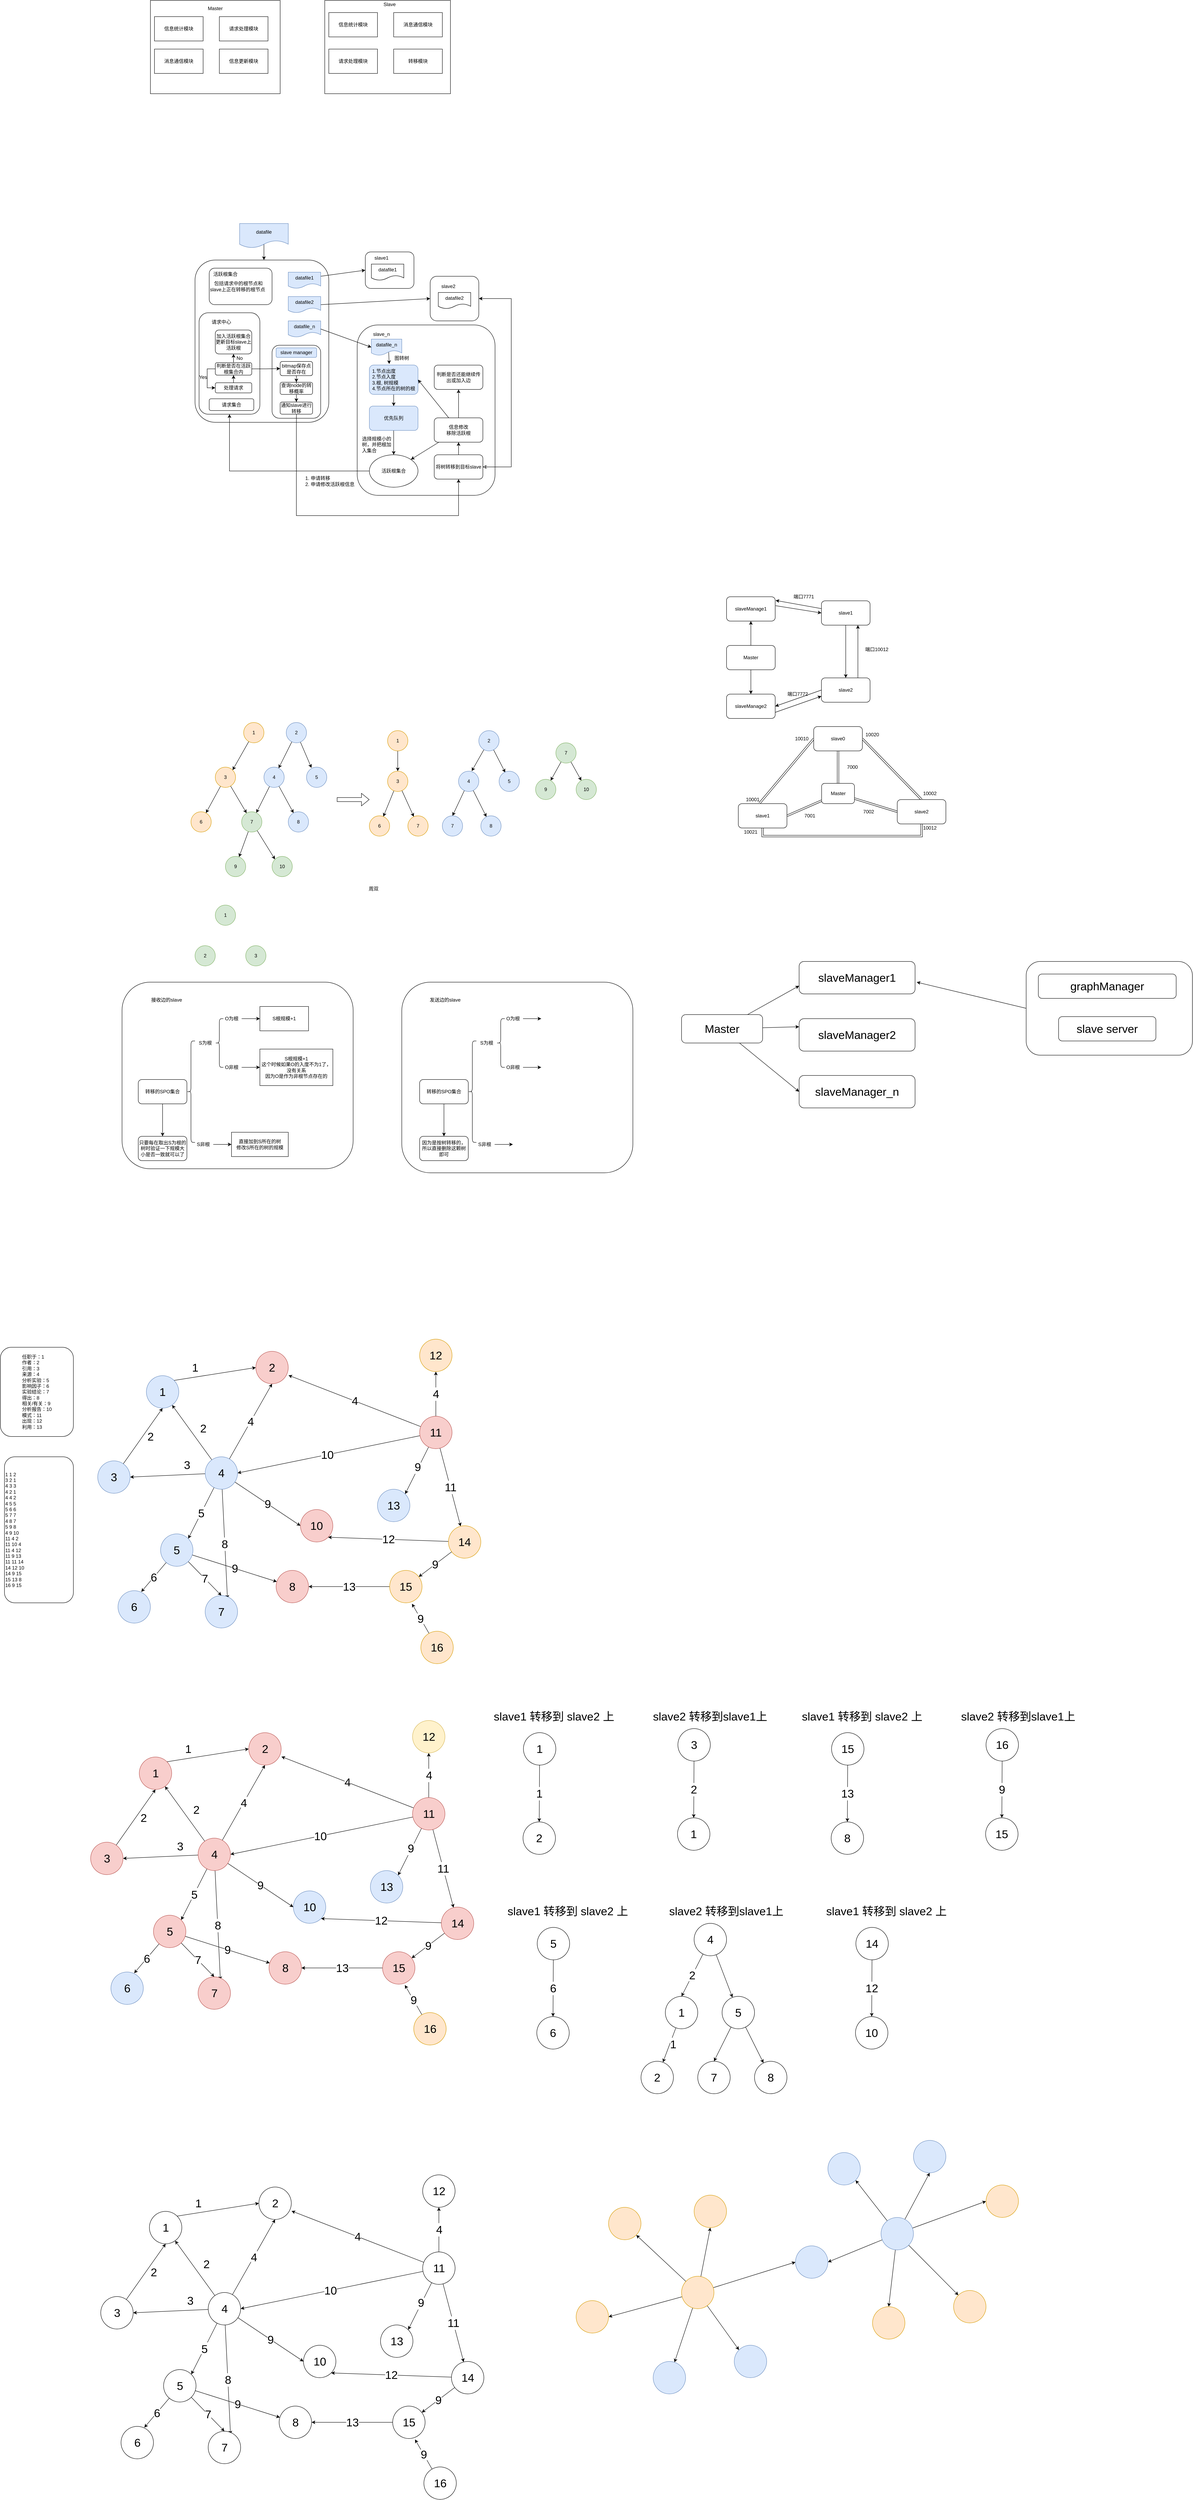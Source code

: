 <mxfile version="16.1.4" type="github">
  <diagram id="CnrGdjlpG-0PLHqotfFn" name="Page-1">
    <mxGraphModel dx="1335" dy="330" grid="1" gridSize="10" guides="1" tooltips="1" connect="1" arrows="1" fold="1" page="1" pageScale="1" pageWidth="827" pageHeight="1169" math="0" shadow="0">
      <root>
        <mxCell id="0" />
        <mxCell id="1" parent="0" />
        <mxCell id="g1QRkOlSLJRobrrcsTEr-57" value="" style="rounded=1;whiteSpace=wrap;html=1;" vertex="1" parent="1">
          <mxGeometry x="700" y="2500" width="570" height="470" as="geometry" />
        </mxCell>
        <mxCell id="g1QRkOlSLJRobrrcsTEr-56" value="" style="rounded=1;whiteSpace=wrap;html=1;" vertex="1" parent="1">
          <mxGeometry x="10" y="2500" width="570" height="460" as="geometry" />
        </mxCell>
        <mxCell id="zFU5oNDIlzZ2d6ieY4Zo-1" value="" style="rounded=0;whiteSpace=wrap;html=1;" parent="1" vertex="1">
          <mxGeometry x="80" y="80" width="320" height="230" as="geometry" />
        </mxCell>
        <mxCell id="zFU5oNDIlzZ2d6ieY4Zo-2" value="Master" style="text;html=1;strokeColor=none;fillColor=none;align=center;verticalAlign=middle;whiteSpace=wrap;rounded=0;" parent="1" vertex="1">
          <mxGeometry x="220" y="90" width="40" height="20" as="geometry" />
        </mxCell>
        <mxCell id="zFU5oNDIlzZ2d6ieY4Zo-3" value="" style="rounded=0;whiteSpace=wrap;html=1;" parent="1" vertex="1">
          <mxGeometry x="510" y="80" width="310" height="230" as="geometry" />
        </mxCell>
        <mxCell id="zFU5oNDIlzZ2d6ieY4Zo-4" value="Slave" style="text;html=1;strokeColor=none;fillColor=none;align=center;verticalAlign=middle;whiteSpace=wrap;rounded=0;" parent="1" vertex="1">
          <mxGeometry x="650" y="80" width="40" height="20" as="geometry" />
        </mxCell>
        <mxCell id="zFU5oNDIlzZ2d6ieY4Zo-5" value="信息统计模块" style="rounded=0;whiteSpace=wrap;html=1;" parent="1" vertex="1">
          <mxGeometry x="90" y="120" width="120" height="60" as="geometry" />
        </mxCell>
        <mxCell id="zFU5oNDIlzZ2d6ieY4Zo-6" value="请求处理模块" style="rounded=0;whiteSpace=wrap;html=1;" parent="1" vertex="1">
          <mxGeometry x="250" y="120" width="120" height="60" as="geometry" />
        </mxCell>
        <mxCell id="zFU5oNDIlzZ2d6ieY4Zo-7" value="消息通信模块" style="rounded=0;whiteSpace=wrap;html=1;" parent="1" vertex="1">
          <mxGeometry x="90" y="200" width="120" height="60" as="geometry" />
        </mxCell>
        <mxCell id="zFU5oNDIlzZ2d6ieY4Zo-8" value="信息更新模块" style="rounded=0;whiteSpace=wrap;html=1;" parent="1" vertex="1">
          <mxGeometry x="250" y="200" width="120" height="60" as="geometry" />
        </mxCell>
        <mxCell id="zFU5oNDIlzZ2d6ieY4Zo-9" value="信息统计模块" style="rounded=0;whiteSpace=wrap;html=1;" parent="1" vertex="1">
          <mxGeometry x="520" y="110" width="120" height="60" as="geometry" />
        </mxCell>
        <mxCell id="zFU5oNDIlzZ2d6ieY4Zo-10" value="消息通信模块" style="rounded=0;whiteSpace=wrap;html=1;" parent="1" vertex="1">
          <mxGeometry x="680" y="110" width="120" height="60" as="geometry" />
        </mxCell>
        <mxCell id="zFU5oNDIlzZ2d6ieY4Zo-11" value="请求处理模块" style="rounded=0;whiteSpace=wrap;html=1;" parent="1" vertex="1">
          <mxGeometry x="520" y="200" width="120" height="60" as="geometry" />
        </mxCell>
        <mxCell id="zFU5oNDIlzZ2d6ieY4Zo-12" value="转移模块" style="rounded=0;whiteSpace=wrap;html=1;" parent="1" vertex="1">
          <mxGeometry x="680" y="200" width="120" height="60" as="geometry" />
        </mxCell>
        <mxCell id="y5PRtlSAv2PTJu1oQnsw-1" value="" style="rounded=1;whiteSpace=wrap;html=1;" parent="1" vertex="1">
          <mxGeometry x="190" y="720" width="330" height="400" as="geometry" />
        </mxCell>
        <mxCell id="y5PRtlSAv2PTJu1oQnsw-4" style="edgeStyle=orthogonalEdgeStyle;rounded=0;orthogonalLoop=1;jettySize=auto;html=1;exitX=0.525;exitY=0.8;exitDx=0;exitDy=0;exitPerimeter=0;" parent="1" source="y5PRtlSAv2PTJu1oQnsw-3" target="y5PRtlSAv2PTJu1oQnsw-1" edge="1">
          <mxGeometry relative="1" as="geometry">
            <Array as="points">
              <mxPoint x="360" y="648" />
            </Array>
          </mxGeometry>
        </mxCell>
        <mxCell id="y5PRtlSAv2PTJu1oQnsw-3" value="datafile" style="shape=document;whiteSpace=wrap;html=1;boundedLbl=1;fillColor=#dae8fc;strokeColor=#6c8ebf;" parent="1" vertex="1">
          <mxGeometry x="300" y="630" width="120" height="60" as="geometry" />
        </mxCell>
        <mxCell id="y5PRtlSAv2PTJu1oQnsw-18" style="rounded=0;orthogonalLoop=1;jettySize=auto;html=1;exitX=1;exitY=0.25;exitDx=0;exitDy=0;entryX=0;entryY=0.5;entryDx=0;entryDy=0;" parent="1" source="y5PRtlSAv2PTJu1oQnsw-5" target="y5PRtlSAv2PTJu1oQnsw-9" edge="1">
          <mxGeometry relative="1" as="geometry" />
        </mxCell>
        <mxCell id="y5PRtlSAv2PTJu1oQnsw-5" value="datafile1" style="shape=document;whiteSpace=wrap;html=1;boundedLbl=1;fillColor=#dae8fc;strokeColor=#6c8ebf;" parent="1" vertex="1">
          <mxGeometry x="420" y="750" width="80" height="40" as="geometry" />
        </mxCell>
        <mxCell id="y5PRtlSAv2PTJu1oQnsw-19" style="edgeStyle=none;rounded=0;orthogonalLoop=1;jettySize=auto;html=1;exitX=1;exitY=0.5;exitDx=0;exitDy=0;entryX=0;entryY=0.5;entryDx=0;entryDy=0;" parent="1" source="y5PRtlSAv2PTJu1oQnsw-6" target="y5PRtlSAv2PTJu1oQnsw-11" edge="1">
          <mxGeometry relative="1" as="geometry" />
        </mxCell>
        <mxCell id="y5PRtlSAv2PTJu1oQnsw-6" value="datafile2" style="shape=document;whiteSpace=wrap;html=1;boundedLbl=1;fillColor=#dae8fc;strokeColor=#6c8ebf;" parent="1" vertex="1">
          <mxGeometry x="420" y="810" width="80" height="40" as="geometry" />
        </mxCell>
        <mxCell id="y5PRtlSAv2PTJu1oQnsw-7" value="datafile_n" style="shape=document;whiteSpace=wrap;html=1;boundedLbl=1;fillColor=#dae8fc;strokeColor=#6c8ebf;" parent="1" vertex="1">
          <mxGeometry x="420" y="870" width="80" height="40" as="geometry" />
        </mxCell>
        <mxCell id="y5PRtlSAv2PTJu1oQnsw-9" value="" style="rounded=1;whiteSpace=wrap;html=1;" parent="1" vertex="1">
          <mxGeometry x="610" y="700" width="120" height="90" as="geometry" />
        </mxCell>
        <mxCell id="y5PRtlSAv2PTJu1oQnsw-10" value="slave1" style="text;html=1;strokeColor=none;fillColor=none;align=center;verticalAlign=middle;whiteSpace=wrap;rounded=0;" parent="1" vertex="1">
          <mxGeometry x="620" y="700" width="60" height="30" as="geometry" />
        </mxCell>
        <mxCell id="y5PRtlSAv2PTJu1oQnsw-11" value="" style="rounded=1;whiteSpace=wrap;html=1;" parent="1" vertex="1">
          <mxGeometry x="770" y="760" width="120" height="110" as="geometry" />
        </mxCell>
        <mxCell id="y5PRtlSAv2PTJu1oQnsw-12" value="slave2" style="text;html=1;strokeColor=none;fillColor=none;align=center;verticalAlign=middle;whiteSpace=wrap;rounded=0;" parent="1" vertex="1">
          <mxGeometry x="785" y="770" width="60" height="30" as="geometry" />
        </mxCell>
        <mxCell id="y5PRtlSAv2PTJu1oQnsw-13" value="" style="rounded=1;whiteSpace=wrap;html=1;" parent="1" vertex="1">
          <mxGeometry x="590" y="880" width="340" height="420" as="geometry" />
        </mxCell>
        <mxCell id="y5PRtlSAv2PTJu1oQnsw-14" value="slave_n" style="text;html=1;strokeColor=none;fillColor=none;align=center;verticalAlign=middle;whiteSpace=wrap;rounded=0;" parent="1" vertex="1">
          <mxGeometry x="620" y="888" width="60" height="30" as="geometry" />
        </mxCell>
        <mxCell id="y5PRtlSAv2PTJu1oQnsw-15" value="datafile1" style="shape=document;whiteSpace=wrap;html=1;boundedLbl=1;" parent="1" vertex="1">
          <mxGeometry x="625" y="730" width="80" height="40" as="geometry" />
        </mxCell>
        <mxCell id="y5PRtlSAv2PTJu1oQnsw-16" value="datafile2" style="shape=document;whiteSpace=wrap;html=1;boundedLbl=1;" parent="1" vertex="1">
          <mxGeometry x="790" y="800" width="80" height="40" as="geometry" />
        </mxCell>
        <mxCell id="y5PRtlSAv2PTJu1oQnsw-22" style="edgeStyle=none;rounded=0;orthogonalLoop=1;jettySize=auto;html=1;entryX=0.408;entryY=-0.034;entryDx=0;entryDy=0;entryPerimeter=0;exitX=0.569;exitY=0.81;exitDx=0;exitDy=0;exitPerimeter=0;" parent="1" source="y5PRtlSAv2PTJu1oQnsw-17" target="y5PRtlSAv2PTJu1oQnsw-21" edge="1">
          <mxGeometry relative="1" as="geometry" />
        </mxCell>
        <mxCell id="y5PRtlSAv2PTJu1oQnsw-17" value="datafile_n" style="shape=document;whiteSpace=wrap;html=1;boundedLbl=1;fillColor=#dae8fc;strokeColor=#6c8ebf;" parent="1" vertex="1">
          <mxGeometry x="625" y="915" width="75" height="40" as="geometry" />
        </mxCell>
        <mxCell id="y5PRtlSAv2PTJu1oQnsw-29" style="edgeStyle=none;rounded=0;orthogonalLoop=1;jettySize=auto;html=1;entryX=0.5;entryY=0;entryDx=0;entryDy=0;" parent="1" source="y5PRtlSAv2PTJu1oQnsw-21" target="y5PRtlSAv2PTJu1oQnsw-28" edge="1">
          <mxGeometry relative="1" as="geometry" />
        </mxCell>
        <mxCell id="y5PRtlSAv2PTJu1oQnsw-21" value="&lt;div style=&quot;text-align: left&quot;&gt;&lt;span&gt;1.节点出度&lt;/span&gt;&lt;/div&gt;&lt;span&gt;&lt;div style=&quot;text-align: left&quot;&gt;&lt;span&gt;2.节点入度&lt;/span&gt;&lt;/div&gt;&lt;/span&gt;&lt;div style=&quot;text-align: left&quot;&gt;&lt;span&gt;3.根, 树规模&lt;/span&gt;&lt;/div&gt;&lt;div style=&quot;text-align: left&quot;&gt;&lt;span&gt;4.节点所在的树的根&lt;/span&gt;&lt;/div&gt;" style="rounded=1;whiteSpace=wrap;html=1;fillColor=#dae8fc;strokeColor=#6c8ebf;" parent="1" vertex="1">
          <mxGeometry x="620" y="978.75" width="120" height="72.5" as="geometry" />
        </mxCell>
        <mxCell id="y5PRtlSAv2PTJu1oQnsw-23" value="图转树" style="text;html=1;strokeColor=none;fillColor=none;align=center;verticalAlign=middle;whiteSpace=wrap;rounded=0;" parent="1" vertex="1">
          <mxGeometry x="670" y="946.5" width="60" height="30" as="geometry" />
        </mxCell>
        <mxCell id="y5PRtlSAv2PTJu1oQnsw-37" style="edgeStyle=orthogonalEdgeStyle;rounded=0;orthogonalLoop=1;jettySize=auto;html=1;entryX=0.5;entryY=1;entryDx=0;entryDy=0;" parent="1" source="y5PRtlSAv2PTJu1oQnsw-26" target="y5PRtlSAv2PTJu1oQnsw-34" edge="1">
          <mxGeometry relative="1" as="geometry" />
        </mxCell>
        <mxCell id="y5PRtlSAv2PTJu1oQnsw-26" value="活跃根集合" style="ellipse;whiteSpace=wrap;html=1;" parent="1" vertex="1">
          <mxGeometry x="620" y="1200" width="120" height="80" as="geometry" />
        </mxCell>
        <mxCell id="y5PRtlSAv2PTJu1oQnsw-31" style="edgeStyle=orthogonalEdgeStyle;rounded=0;orthogonalLoop=1;jettySize=auto;html=1;entryX=0.5;entryY=0;entryDx=0;entryDy=0;exitX=0.5;exitY=1;exitDx=0;exitDy=0;" parent="1" source="y5PRtlSAv2PTJu1oQnsw-28" target="y5PRtlSAv2PTJu1oQnsw-26" edge="1">
          <mxGeometry relative="1" as="geometry" />
        </mxCell>
        <mxCell id="y5PRtlSAv2PTJu1oQnsw-28" value="优先队列" style="rounded=1;whiteSpace=wrap;html=1;fillColor=#dae8fc;strokeColor=#6c8ebf;" parent="1" vertex="1">
          <mxGeometry x="620" y="1080" width="120" height="60" as="geometry" />
        </mxCell>
        <mxCell id="y5PRtlSAv2PTJu1oQnsw-32" value="选择规模小的树，并把根加入集合" style="text;html=1;strokeColor=none;fillColor=none;align=left;verticalAlign=middle;whiteSpace=wrap;rounded=0;" parent="1" vertex="1">
          <mxGeometry x="600" y="1160" width="80" height="30" as="geometry" />
        </mxCell>
        <mxCell id="y5PRtlSAv2PTJu1oQnsw-20" style="edgeStyle=none;rounded=0;orthogonalLoop=1;jettySize=auto;html=1;exitX=1;exitY=0.5;exitDx=0;exitDy=0;entryX=0;entryY=0.5;entryDx=0;entryDy=0;" parent="1" source="y5PRtlSAv2PTJu1oQnsw-7" target="y5PRtlSAv2PTJu1oQnsw-17" edge="1">
          <mxGeometry relative="1" as="geometry" />
        </mxCell>
        <mxCell id="y5PRtlSAv2PTJu1oQnsw-34" value="" style="rounded=1;whiteSpace=wrap;html=1;" parent="1" vertex="1">
          <mxGeometry x="200" y="850" width="150" height="250" as="geometry" />
        </mxCell>
        <mxCell id="y5PRtlSAv2PTJu1oQnsw-35" value="请求中心" style="text;html=1;strokeColor=none;fillColor=none;align=center;verticalAlign=middle;whiteSpace=wrap;rounded=0;" parent="1" vertex="1">
          <mxGeometry x="225" y="858" width="60" height="30" as="geometry" />
        </mxCell>
        <mxCell id="y5PRtlSAv2PTJu1oQnsw-38" value="1. 申请转移&lt;br&gt;2. 申请修改活跃根信息" style="text;html=1;strokeColor=none;fillColor=none;align=left;verticalAlign=middle;whiteSpace=wrap;rounded=0;" parent="1" vertex="1">
          <mxGeometry x="460" y="1250" width="130" height="30" as="geometry" />
        </mxCell>
        <mxCell id="y5PRtlSAv2PTJu1oQnsw-47" style="edgeStyle=orthogonalEdgeStyle;rounded=0;orthogonalLoop=1;jettySize=auto;html=1;entryX=0.5;entryY=1;entryDx=0;entryDy=0;" parent="1" source="y5PRtlSAv2PTJu1oQnsw-39" target="y5PRtlSAv2PTJu1oQnsw-44" edge="1">
          <mxGeometry relative="1" as="geometry" />
        </mxCell>
        <mxCell id="y5PRtlSAv2PTJu1oQnsw-39" value="处理请求" style="rounded=1;whiteSpace=wrap;html=1;" parent="1" vertex="1">
          <mxGeometry x="240" y="1022.5" width="90" height="25" as="geometry" />
        </mxCell>
        <mxCell id="y5PRtlSAv2PTJu1oQnsw-40" value="&amp;nbsp; &amp;nbsp;包括请求中的根节点和slave上正在转移的根节点" style="rounded=1;whiteSpace=wrap;html=1;align=left;" parent="1" vertex="1">
          <mxGeometry x="225" y="740" width="155" height="90" as="geometry" />
        </mxCell>
        <mxCell id="y5PRtlSAv2PTJu1oQnsw-42" value="" style="rounded=1;whiteSpace=wrap;html=1;" parent="1" vertex="1">
          <mxGeometry x="380" y="930" width="120" height="180" as="geometry" />
        </mxCell>
        <mxCell id="y5PRtlSAv2PTJu1oQnsw-43" value="slave manager" style="rounded=1;whiteSpace=wrap;html=1;fillColor=#dae8fc;strokeColor=#6c8ebf;" parent="1" vertex="1">
          <mxGeometry x="390" y="936.5" width="100" height="23.5" as="geometry" />
        </mxCell>
        <mxCell id="y5PRtlSAv2PTJu1oQnsw-48" style="edgeStyle=orthogonalEdgeStyle;rounded=0;orthogonalLoop=1;jettySize=auto;html=1;entryX=0;entryY=0.5;entryDx=0;entryDy=0;" parent="1" source="y5PRtlSAv2PTJu1oQnsw-44" target="y5PRtlSAv2PTJu1oQnsw-61" edge="1">
          <mxGeometry relative="1" as="geometry" />
        </mxCell>
        <mxCell id="y5PRtlSAv2PTJu1oQnsw-53" style="edgeStyle=orthogonalEdgeStyle;rounded=0;orthogonalLoop=1;jettySize=auto;html=1;" parent="1" source="y5PRtlSAv2PTJu1oQnsw-44" target="y5PRtlSAv2PTJu1oQnsw-51" edge="1">
          <mxGeometry relative="1" as="geometry" />
        </mxCell>
        <mxCell id="y5PRtlSAv2PTJu1oQnsw-55" style="edgeStyle=orthogonalEdgeStyle;rounded=0;orthogonalLoop=1;jettySize=auto;html=1;entryX=0;entryY=0.5;entryDx=0;entryDy=0;" parent="1" source="y5PRtlSAv2PTJu1oQnsw-44" target="y5PRtlSAv2PTJu1oQnsw-39" edge="1">
          <mxGeometry relative="1" as="geometry">
            <Array as="points">
              <mxPoint x="220" y="988.5" />
              <mxPoint x="220" y="1035.5" />
            </Array>
          </mxGeometry>
        </mxCell>
        <mxCell id="y5PRtlSAv2PTJu1oQnsw-44" value="判断是否在活跃根集合内" style="rounded=1;whiteSpace=wrap;html=1;" parent="1" vertex="1">
          <mxGeometry x="240" y="972.75" width="90" height="31" as="geometry" />
        </mxCell>
        <mxCell id="y5PRtlSAv2PTJu1oQnsw-45" value="活跃根集合" style="text;html=1;strokeColor=none;fillColor=none;align=center;verticalAlign=middle;whiteSpace=wrap;rounded=0;" parent="1" vertex="1">
          <mxGeometry x="225" y="740" width="80" height="30" as="geometry" />
        </mxCell>
        <mxCell id="y5PRtlSAv2PTJu1oQnsw-63" style="edgeStyle=orthogonalEdgeStyle;rounded=0;orthogonalLoop=1;jettySize=auto;html=1;entryX=0.5;entryY=0;entryDx=0;entryDy=0;" parent="1" source="y5PRtlSAv2PTJu1oQnsw-49" target="y5PRtlSAv2PTJu1oQnsw-60" edge="1">
          <mxGeometry relative="1" as="geometry" />
        </mxCell>
        <mxCell id="y5PRtlSAv2PTJu1oQnsw-49" value="查询node的转移概率" style="rounded=1;whiteSpace=wrap;html=1;" parent="1" vertex="1">
          <mxGeometry x="400" y="1021.25" width="80" height="30" as="geometry" />
        </mxCell>
        <mxCell id="y5PRtlSAv2PTJu1oQnsw-51" value="加入活跃根集合&lt;br&gt;更新目标slave上活跃根" style="rounded=1;whiteSpace=wrap;html=1;" parent="1" vertex="1">
          <mxGeometry x="240" y="892.5" width="90" height="59" as="geometry" />
        </mxCell>
        <mxCell id="y5PRtlSAv2PTJu1oQnsw-56" value="Yes" style="text;html=1;strokeColor=none;fillColor=none;align=center;verticalAlign=middle;whiteSpace=wrap;rounded=0;" parent="1" vertex="1">
          <mxGeometry x="200" y="1003.75" width="20" height="10" as="geometry" />
        </mxCell>
        <mxCell id="y5PRtlSAv2PTJu1oQnsw-59" value="No" style="text;html=1;strokeColor=none;fillColor=none;align=center;verticalAlign=middle;whiteSpace=wrap;rounded=0;" parent="1" vertex="1">
          <mxGeometry x="285" y="951.5" width="30" height="20" as="geometry" />
        </mxCell>
        <mxCell id="y5PRtlSAv2PTJu1oQnsw-65" style="edgeStyle=orthogonalEdgeStyle;rounded=0;orthogonalLoop=1;jettySize=auto;html=1;entryX=0.5;entryY=1;entryDx=0;entryDy=0;" parent="1" source="y5PRtlSAv2PTJu1oQnsw-60" target="y5PRtlSAv2PTJu1oQnsw-64" edge="1">
          <mxGeometry relative="1" as="geometry">
            <Array as="points">
              <mxPoint x="440" y="1350" />
              <mxPoint x="840" y="1350" />
            </Array>
          </mxGeometry>
        </mxCell>
        <mxCell id="y5PRtlSAv2PTJu1oQnsw-60" value="通知slave进行转移" style="rounded=1;whiteSpace=wrap;html=1;" parent="1" vertex="1">
          <mxGeometry x="400" y="1070" width="80" height="30" as="geometry" />
        </mxCell>
        <mxCell id="y5PRtlSAv2PTJu1oQnsw-62" style="edgeStyle=orthogonalEdgeStyle;rounded=0;orthogonalLoop=1;jettySize=auto;html=1;entryX=0.5;entryY=0;entryDx=0;entryDy=0;" parent="1" source="y5PRtlSAv2PTJu1oQnsw-61" target="y5PRtlSAv2PTJu1oQnsw-49" edge="1">
          <mxGeometry relative="1" as="geometry" />
        </mxCell>
        <mxCell id="y5PRtlSAv2PTJu1oQnsw-61" value="bitmap保存点是否存在" style="rounded=1;whiteSpace=wrap;html=1;" parent="1" vertex="1">
          <mxGeometry x="400" y="970" width="80" height="35" as="geometry" />
        </mxCell>
        <mxCell id="y5PRtlSAv2PTJu1oQnsw-71" style="edgeStyle=orthogonalEdgeStyle;rounded=0;orthogonalLoop=1;jettySize=auto;html=1;entryX=0.5;entryY=1;entryDx=0;entryDy=0;" parent="1" source="y5PRtlSAv2PTJu1oQnsw-64" target="y5PRtlSAv2PTJu1oQnsw-68" edge="1">
          <mxGeometry relative="1" as="geometry" />
        </mxCell>
        <mxCell id="y5PRtlSAv2PTJu1oQnsw-125" style="edgeStyle=orthogonalEdgeStyle;rounded=0;orthogonalLoop=1;jettySize=auto;html=1;entryX=1;entryY=0.5;entryDx=0;entryDy=0;startArrow=classic;startFill=0;" parent="1" source="y5PRtlSAv2PTJu1oQnsw-64" target="y5PRtlSAv2PTJu1oQnsw-11" edge="1">
          <mxGeometry relative="1" as="geometry">
            <Array as="points">
              <mxPoint x="970" y="1230" />
              <mxPoint x="970" y="815" />
            </Array>
          </mxGeometry>
        </mxCell>
        <mxCell id="y5PRtlSAv2PTJu1oQnsw-64" value="将树转移到目标slave" style="rounded=1;whiteSpace=wrap;html=1;" parent="1" vertex="1">
          <mxGeometry x="780" y="1200" width="120" height="60" as="geometry" />
        </mxCell>
        <mxCell id="y5PRtlSAv2PTJu1oQnsw-72" style="rounded=0;orthogonalLoop=1;jettySize=auto;html=1;entryX=1;entryY=0.5;entryDx=0;entryDy=0;" parent="1" source="y5PRtlSAv2PTJu1oQnsw-68" target="y5PRtlSAv2PTJu1oQnsw-21" edge="1">
          <mxGeometry relative="1" as="geometry" />
        </mxCell>
        <mxCell id="y5PRtlSAv2PTJu1oQnsw-73" style="edgeStyle=none;rounded=0;orthogonalLoop=1;jettySize=auto;html=1;entryX=1;entryY=0;entryDx=0;entryDy=0;" parent="1" source="y5PRtlSAv2PTJu1oQnsw-68" target="y5PRtlSAv2PTJu1oQnsw-26" edge="1">
          <mxGeometry relative="1" as="geometry" />
        </mxCell>
        <mxCell id="y5PRtlSAv2PTJu1oQnsw-79" style="edgeStyle=none;rounded=0;orthogonalLoop=1;jettySize=auto;html=1;entryX=0.5;entryY=1;entryDx=0;entryDy=0;" parent="1" source="y5PRtlSAv2PTJu1oQnsw-68" target="y5PRtlSAv2PTJu1oQnsw-74" edge="1">
          <mxGeometry relative="1" as="geometry" />
        </mxCell>
        <mxCell id="y5PRtlSAv2PTJu1oQnsw-68" value="信息修改&lt;br&gt;移除活跃根" style="rounded=1;whiteSpace=wrap;html=1;" parent="1" vertex="1">
          <mxGeometry x="780" y="1109" width="120" height="60" as="geometry" />
        </mxCell>
        <mxCell id="y5PRtlSAv2PTJu1oQnsw-74" value="判断是否还能继续传出或加入边" style="rounded=1;whiteSpace=wrap;html=1;" parent="1" vertex="1">
          <mxGeometry x="780" y="979" width="120" height="60" as="geometry" />
        </mxCell>
        <mxCell id="y5PRtlSAv2PTJu1oQnsw-75" value="请求集合" style="rounded=1;whiteSpace=wrap;html=1;" parent="1" vertex="1">
          <mxGeometry x="225" y="1062" width="110" height="29" as="geometry" />
        </mxCell>
        <mxCell id="y5PRtlSAv2PTJu1oQnsw-83" value="6" style="ellipse;whiteSpace=wrap;html=1;aspect=fixed;fillColor=#ffe6cc;strokeColor=#d79b00;" parent="1" vertex="1">
          <mxGeometry x="620" y="2090" width="50" height="50" as="geometry" />
        </mxCell>
        <mxCell id="y5PRtlSAv2PTJu1oQnsw-84" value="10" style="ellipse;whiteSpace=wrap;html=1;aspect=fixed;fillColor=#d5e8d4;strokeColor=#82b366;" parent="1" vertex="1">
          <mxGeometry x="380" y="2190" width="50" height="50" as="geometry" />
        </mxCell>
        <mxCell id="y5PRtlSAv2PTJu1oQnsw-85" value="9" style="ellipse;whiteSpace=wrap;html=1;aspect=fixed;fillColor=#d5e8d4;strokeColor=#82b366;" parent="1" vertex="1">
          <mxGeometry x="265" y="2190" width="50" height="50" as="geometry" />
        </mxCell>
        <mxCell id="y5PRtlSAv2PTJu1oQnsw-86" value="7" style="ellipse;whiteSpace=wrap;html=1;aspect=fixed;fillColor=#ffe6cc;strokeColor=#d79b00;" parent="1" vertex="1">
          <mxGeometry x="715" y="2090" width="50" height="50" as="geometry" />
        </mxCell>
        <mxCell id="y5PRtlSAv2PTJu1oQnsw-108" style="edgeStyle=none;rounded=0;orthogonalLoop=1;jettySize=auto;html=1;" parent="1" source="y5PRtlSAv2PTJu1oQnsw-87" target="y5PRtlSAv2PTJu1oQnsw-83" edge="1">
          <mxGeometry relative="1" as="geometry" />
        </mxCell>
        <mxCell id="y5PRtlSAv2PTJu1oQnsw-109" style="edgeStyle=none;rounded=0;orthogonalLoop=1;jettySize=auto;html=1;" parent="1" source="y5PRtlSAv2PTJu1oQnsw-87" target="y5PRtlSAv2PTJu1oQnsw-86" edge="1">
          <mxGeometry relative="1" as="geometry" />
        </mxCell>
        <mxCell id="y5PRtlSAv2PTJu1oQnsw-87" value="3" style="ellipse;whiteSpace=wrap;html=1;aspect=fixed;fillColor=#ffe6cc;strokeColor=#d79b00;" parent="1" vertex="1">
          <mxGeometry x="665" y="1980" width="50" height="50" as="geometry" />
        </mxCell>
        <mxCell id="y5PRtlSAv2PTJu1oQnsw-107" style="edgeStyle=none;rounded=0;orthogonalLoop=1;jettySize=auto;html=1;entryX=0.5;entryY=0;entryDx=0;entryDy=0;" parent="1" source="y5PRtlSAv2PTJu1oQnsw-88" target="y5PRtlSAv2PTJu1oQnsw-87" edge="1">
          <mxGeometry relative="1" as="geometry" />
        </mxCell>
        <mxCell id="y5PRtlSAv2PTJu1oQnsw-88" value="1" style="ellipse;whiteSpace=wrap;html=1;aspect=fixed;fillColor=#ffe6cc;strokeColor=#d79b00;" parent="1" vertex="1">
          <mxGeometry x="665" y="1880" width="50" height="50" as="geometry" />
        </mxCell>
        <mxCell id="y5PRtlSAv2PTJu1oQnsw-89" value="5" style="ellipse;whiteSpace=wrap;html=1;aspect=fixed;fillColor=#dae8fc;strokeColor=#6c8ebf;" parent="1" vertex="1">
          <mxGeometry x="465" y="1970" width="50" height="50" as="geometry" />
        </mxCell>
        <mxCell id="y5PRtlSAv2PTJu1oQnsw-90" value="6" style="ellipse;whiteSpace=wrap;html=1;aspect=fixed;fillColor=#ffe6cc;strokeColor=#d79b00;" parent="1" vertex="1">
          <mxGeometry x="180" y="2080" width="50" height="50" as="geometry" />
        </mxCell>
        <mxCell id="y5PRtlSAv2PTJu1oQnsw-91" value="8" style="ellipse;whiteSpace=wrap;html=1;aspect=fixed;fillColor=#dae8fc;strokeColor=#6c8ebf;" parent="1" vertex="1">
          <mxGeometry x="420" y="2080" width="50" height="50" as="geometry" />
        </mxCell>
        <mxCell id="y5PRtlSAv2PTJu1oQnsw-104" style="edgeStyle=none;rounded=0;orthogonalLoop=1;jettySize=auto;html=1;" parent="1" source="y5PRtlSAv2PTJu1oQnsw-92" target="y5PRtlSAv2PTJu1oQnsw-85" edge="1">
          <mxGeometry relative="1" as="geometry" />
        </mxCell>
        <mxCell id="y5PRtlSAv2PTJu1oQnsw-105" style="edgeStyle=none;rounded=0;orthogonalLoop=1;jettySize=auto;html=1;entryX=0;entryY=0;entryDx=0;entryDy=0;" parent="1" source="y5PRtlSAv2PTJu1oQnsw-92" target="y5PRtlSAv2PTJu1oQnsw-84" edge="1">
          <mxGeometry relative="1" as="geometry" />
        </mxCell>
        <mxCell id="y5PRtlSAv2PTJu1oQnsw-92" value="7" style="ellipse;whiteSpace=wrap;html=1;aspect=fixed;fillColor=#d5e8d4;strokeColor=#82b366;" parent="1" vertex="1">
          <mxGeometry x="305" y="2080" width="50" height="50" as="geometry" />
        </mxCell>
        <mxCell id="y5PRtlSAv2PTJu1oQnsw-102" style="edgeStyle=none;rounded=0;orthogonalLoop=1;jettySize=auto;html=1;" parent="1" source="y5PRtlSAv2PTJu1oQnsw-93" target="y5PRtlSAv2PTJu1oQnsw-92" edge="1">
          <mxGeometry relative="1" as="geometry" />
        </mxCell>
        <mxCell id="y5PRtlSAv2PTJu1oQnsw-103" style="edgeStyle=none;rounded=0;orthogonalLoop=1;jettySize=auto;html=1;" parent="1" source="y5PRtlSAv2PTJu1oQnsw-93" target="y5PRtlSAv2PTJu1oQnsw-91" edge="1">
          <mxGeometry relative="1" as="geometry" />
        </mxCell>
        <mxCell id="y5PRtlSAv2PTJu1oQnsw-93" value="4" style="ellipse;whiteSpace=wrap;html=1;aspect=fixed;fillColor=#dae8fc;strokeColor=#6c8ebf;" parent="1" vertex="1">
          <mxGeometry x="360" y="1970" width="50" height="50" as="geometry" />
        </mxCell>
        <mxCell id="y5PRtlSAv2PTJu1oQnsw-100" style="edgeStyle=none;rounded=0;orthogonalLoop=1;jettySize=auto;html=1;" parent="1" source="y5PRtlSAv2PTJu1oQnsw-94" target="y5PRtlSAv2PTJu1oQnsw-90" edge="1">
          <mxGeometry relative="1" as="geometry" />
        </mxCell>
        <mxCell id="y5PRtlSAv2PTJu1oQnsw-101" style="edgeStyle=none;rounded=0;orthogonalLoop=1;jettySize=auto;html=1;" parent="1" source="y5PRtlSAv2PTJu1oQnsw-94" target="y5PRtlSAv2PTJu1oQnsw-92" edge="1">
          <mxGeometry relative="1" as="geometry" />
        </mxCell>
        <mxCell id="y5PRtlSAv2PTJu1oQnsw-94" value="3" style="ellipse;whiteSpace=wrap;html=1;aspect=fixed;fillColor=#ffe6cc;strokeColor=#d79b00;" parent="1" vertex="1">
          <mxGeometry x="240" y="1970" width="50" height="50" as="geometry" />
        </mxCell>
        <mxCell id="y5PRtlSAv2PTJu1oQnsw-99" style="edgeStyle=none;rounded=0;orthogonalLoop=1;jettySize=auto;html=1;" parent="1" source="y5PRtlSAv2PTJu1oQnsw-95" target="y5PRtlSAv2PTJu1oQnsw-93" edge="1">
          <mxGeometry relative="1" as="geometry" />
        </mxCell>
        <mxCell id="y5PRtlSAv2PTJu1oQnsw-106" style="edgeStyle=none;rounded=0;orthogonalLoop=1;jettySize=auto;html=1;entryX=0.245;entryY=0.035;entryDx=0;entryDy=0;entryPerimeter=0;" parent="1" source="y5PRtlSAv2PTJu1oQnsw-95" target="y5PRtlSAv2PTJu1oQnsw-89" edge="1">
          <mxGeometry relative="1" as="geometry" />
        </mxCell>
        <mxCell id="y5PRtlSAv2PTJu1oQnsw-95" value="2" style="ellipse;whiteSpace=wrap;html=1;aspect=fixed;fillColor=#dae8fc;strokeColor=#6c8ebf;" parent="1" vertex="1">
          <mxGeometry x="415" y="1860" width="50" height="50" as="geometry" />
        </mxCell>
        <mxCell id="y5PRtlSAv2PTJu1oQnsw-97" style="edgeStyle=none;rounded=0;orthogonalLoop=1;jettySize=auto;html=1;entryX=1;entryY=0;entryDx=0;entryDy=0;" parent="1" source="y5PRtlSAv2PTJu1oQnsw-96" target="y5PRtlSAv2PTJu1oQnsw-94" edge="1">
          <mxGeometry relative="1" as="geometry" />
        </mxCell>
        <mxCell id="y5PRtlSAv2PTJu1oQnsw-96" value="1" style="ellipse;whiteSpace=wrap;html=1;aspect=fixed;fillColor=#ffe6cc;strokeColor=#d79b00;" parent="1" vertex="1">
          <mxGeometry x="310" y="1860" width="50" height="50" as="geometry" />
        </mxCell>
        <mxCell id="y5PRtlSAv2PTJu1oQnsw-117" style="edgeStyle=none;rounded=0;orthogonalLoop=1;jettySize=auto;html=1;entryX=0.5;entryY=0;entryDx=0;entryDy=0;" parent="1" source="y5PRtlSAv2PTJu1oQnsw-110" target="y5PRtlSAv2PTJu1oQnsw-114" edge="1">
          <mxGeometry relative="1" as="geometry" />
        </mxCell>
        <mxCell id="y5PRtlSAv2PTJu1oQnsw-118" style="edgeStyle=none;rounded=0;orthogonalLoop=1;jettySize=auto;html=1;" parent="1" source="y5PRtlSAv2PTJu1oQnsw-110" target="y5PRtlSAv2PTJu1oQnsw-111" edge="1">
          <mxGeometry relative="1" as="geometry" />
        </mxCell>
        <mxCell id="y5PRtlSAv2PTJu1oQnsw-110" value="4" style="ellipse;whiteSpace=wrap;html=1;aspect=fixed;fillColor=#dae8fc;strokeColor=#6c8ebf;" parent="1" vertex="1">
          <mxGeometry x="840" y="1980" width="50" height="50" as="geometry" />
        </mxCell>
        <mxCell id="y5PRtlSAv2PTJu1oQnsw-111" value="8" style="ellipse;whiteSpace=wrap;html=1;aspect=fixed;fillColor=#dae8fc;strokeColor=#6c8ebf;" parent="1" vertex="1">
          <mxGeometry x="895" y="2090" width="50" height="50" as="geometry" />
        </mxCell>
        <mxCell id="y5PRtlSAv2PTJu1oQnsw-115" style="edgeStyle=none;rounded=0;orthogonalLoop=1;jettySize=auto;html=1;entryX=0.65;entryY=-0.005;entryDx=0;entryDy=0;entryPerimeter=0;" parent="1" source="y5PRtlSAv2PTJu1oQnsw-112" target="y5PRtlSAv2PTJu1oQnsw-110" edge="1">
          <mxGeometry relative="1" as="geometry" />
        </mxCell>
        <mxCell id="y5PRtlSAv2PTJu1oQnsw-116" style="edgeStyle=none;rounded=0;orthogonalLoop=1;jettySize=auto;html=1;entryX=0.303;entryY=0.064;entryDx=0;entryDy=0;entryPerimeter=0;" parent="1" source="y5PRtlSAv2PTJu1oQnsw-112" target="y5PRtlSAv2PTJu1oQnsw-113" edge="1">
          <mxGeometry relative="1" as="geometry" />
        </mxCell>
        <mxCell id="y5PRtlSAv2PTJu1oQnsw-112" value="2" style="ellipse;whiteSpace=wrap;html=1;aspect=fixed;fillColor=#dae8fc;strokeColor=#6c8ebf;" parent="1" vertex="1">
          <mxGeometry x="890" y="1880" width="50" height="50" as="geometry" />
        </mxCell>
        <mxCell id="y5PRtlSAv2PTJu1oQnsw-113" value="5" style="ellipse;whiteSpace=wrap;html=1;aspect=fixed;fillColor=#dae8fc;strokeColor=#6c8ebf;" parent="1" vertex="1">
          <mxGeometry x="940" y="1980" width="50" height="50" as="geometry" />
        </mxCell>
        <mxCell id="y5PRtlSAv2PTJu1oQnsw-114" value="7" style="ellipse;whiteSpace=wrap;html=1;aspect=fixed;fillColor=#dae8fc;strokeColor=#6c8ebf;" parent="1" vertex="1">
          <mxGeometry x="800" y="2090" width="50" height="50" as="geometry" />
        </mxCell>
        <mxCell id="y5PRtlSAv2PTJu1oQnsw-122" style="edgeStyle=none;rounded=0;orthogonalLoop=1;jettySize=auto;html=1;" parent="1" source="y5PRtlSAv2PTJu1oQnsw-119" target="y5PRtlSAv2PTJu1oQnsw-120" edge="1">
          <mxGeometry relative="1" as="geometry" />
        </mxCell>
        <mxCell id="y5PRtlSAv2PTJu1oQnsw-123" style="edgeStyle=none;rounded=0;orthogonalLoop=1;jettySize=auto;html=1;" parent="1" source="y5PRtlSAv2PTJu1oQnsw-119" target="y5PRtlSAv2PTJu1oQnsw-121" edge="1">
          <mxGeometry relative="1" as="geometry" />
        </mxCell>
        <mxCell id="y5PRtlSAv2PTJu1oQnsw-119" value="7" style="ellipse;whiteSpace=wrap;html=1;aspect=fixed;fillColor=#d5e8d4;strokeColor=#82b366;" parent="1" vertex="1">
          <mxGeometry x="1080" y="1910" width="50" height="50" as="geometry" />
        </mxCell>
        <mxCell id="y5PRtlSAv2PTJu1oQnsw-120" value="9" style="ellipse;whiteSpace=wrap;html=1;aspect=fixed;fillColor=#d5e8d4;strokeColor=#82b366;" parent="1" vertex="1">
          <mxGeometry x="1030" y="2000" width="50" height="50" as="geometry" />
        </mxCell>
        <mxCell id="y5PRtlSAv2PTJu1oQnsw-121" value="10" style="ellipse;whiteSpace=wrap;html=1;aspect=fixed;fillColor=#d5e8d4;strokeColor=#82b366;" parent="1" vertex="1">
          <mxGeometry x="1130" y="2000" width="50" height="50" as="geometry" />
        </mxCell>
        <mxCell id="y5PRtlSAv2PTJu1oQnsw-124" value="" style="shape=flexArrow;endArrow=classic;html=1;rounded=0;" parent="1" edge="1">
          <mxGeometry width="50" height="50" relative="1" as="geometry">
            <mxPoint x="540" y="2050" as="sourcePoint" />
            <mxPoint x="620" y="2050" as="targetPoint" />
          </mxGeometry>
        </mxCell>
        <mxCell id="d6v1-Cpk0N6mENJpjrq7-2" value="1" style="ellipse;whiteSpace=wrap;html=1;aspect=fixed;fillColor=#d5e8d4;strokeColor=#82b366;" parent="1" vertex="1">
          <mxGeometry x="240" y="2310" width="50" height="50" as="geometry" />
        </mxCell>
        <mxCell id="d6v1-Cpk0N6mENJpjrq7-3" value="2" style="ellipse;whiteSpace=wrap;html=1;aspect=fixed;fillColor=#d5e8d4;strokeColor=#82b366;" parent="1" vertex="1">
          <mxGeometry x="190" y="2410" width="50" height="50" as="geometry" />
        </mxCell>
        <mxCell id="d6v1-Cpk0N6mENJpjrq7-4" value="3" style="ellipse;whiteSpace=wrap;html=1;aspect=fixed;fillColor=#d5e8d4;strokeColor=#82b366;" parent="1" vertex="1">
          <mxGeometry x="315" y="2410" width="50" height="50" as="geometry" />
        </mxCell>
        <mxCell id="g1QRkOlSLJRobrrcsTEr-17" value="" style="edgeStyle=orthogonalEdgeStyle;rounded=0;orthogonalLoop=1;jettySize=auto;html=1;" edge="1" parent="1" source="g1QRkOlSLJRobrrcsTEr-1" target="g1QRkOlSLJRobrrcsTEr-16">
          <mxGeometry relative="1" as="geometry" />
        </mxCell>
        <mxCell id="g1QRkOlSLJRobrrcsTEr-1" value="转移的SPO集合" style="rounded=1;whiteSpace=wrap;html=1;" vertex="1" parent="1">
          <mxGeometry x="50" y="2740" width="120" height="60" as="geometry" />
        </mxCell>
        <mxCell id="g1QRkOlSLJRobrrcsTEr-2" value="" style="shape=curlyBracket;whiteSpace=wrap;html=1;rounded=1;" vertex="1" parent="1">
          <mxGeometry x="170" y="2645" width="20" height="250" as="geometry" />
        </mxCell>
        <mxCell id="g1QRkOlSLJRobrrcsTEr-3" value="S为根" style="text;html=1;align=center;verticalAlign=middle;resizable=0;points=[];autosize=1;strokeColor=none;fillColor=none;" vertex="1" parent="1">
          <mxGeometry x="190" y="2640" width="50" height="20" as="geometry" />
        </mxCell>
        <mxCell id="g1QRkOlSLJRobrrcsTEr-4" value="" style="shape=curlyBracket;whiteSpace=wrap;html=1;rounded=1;" vertex="1" parent="1">
          <mxGeometry x="240" y="2590" width="20" height="120" as="geometry" />
        </mxCell>
        <mxCell id="g1QRkOlSLJRobrrcsTEr-7" value="" style="edgeStyle=orthogonalEdgeStyle;rounded=0;orthogonalLoop=1;jettySize=auto;html=1;" edge="1" parent="1" source="g1QRkOlSLJRobrrcsTEr-5" target="g1QRkOlSLJRobrrcsTEr-6">
          <mxGeometry relative="1" as="geometry" />
        </mxCell>
        <mxCell id="g1QRkOlSLJRobrrcsTEr-5" value="O为根" style="text;html=1;align=center;verticalAlign=middle;resizable=0;points=[];autosize=1;strokeColor=none;fillColor=none;" vertex="1" parent="1">
          <mxGeometry x="255" y="2580" width="50" height="20" as="geometry" />
        </mxCell>
        <mxCell id="g1QRkOlSLJRobrrcsTEr-6" value="S根规模+1" style="whiteSpace=wrap;html=1;" vertex="1" parent="1">
          <mxGeometry x="350" y="2560" width="120" height="60" as="geometry" />
        </mxCell>
        <mxCell id="g1QRkOlSLJRobrrcsTEr-10" value="" style="edgeStyle=orthogonalEdgeStyle;rounded=0;orthogonalLoop=1;jettySize=auto;html=1;" edge="1" parent="1" source="g1QRkOlSLJRobrrcsTEr-8" target="g1QRkOlSLJRobrrcsTEr-9">
          <mxGeometry relative="1" as="geometry" />
        </mxCell>
        <mxCell id="g1QRkOlSLJRobrrcsTEr-8" value="O非根" style="text;html=1;align=center;verticalAlign=middle;resizable=0;points=[];autosize=1;strokeColor=none;fillColor=none;" vertex="1" parent="1">
          <mxGeometry x="255" y="2700" width="50" height="20" as="geometry" />
        </mxCell>
        <mxCell id="g1QRkOlSLJRobrrcsTEr-9" value="&lt;span&gt;S根规模+1&lt;br&gt;这个时候如果O的入度不为1了，没有关系&lt;br&gt;因为O是作为非根节点存在的&lt;br&gt;&lt;/span&gt;" style="whiteSpace=wrap;html=1;" vertex="1" parent="1">
          <mxGeometry x="350" y="2665" width="180" height="90" as="geometry" />
        </mxCell>
        <mxCell id="g1QRkOlSLJRobrrcsTEr-15" value="" style="edgeStyle=orthogonalEdgeStyle;rounded=0;orthogonalLoop=1;jettySize=auto;html=1;" edge="1" parent="1" source="g1QRkOlSLJRobrrcsTEr-11" target="g1QRkOlSLJRobrrcsTEr-14">
          <mxGeometry relative="1" as="geometry" />
        </mxCell>
        <mxCell id="g1QRkOlSLJRobrrcsTEr-11" value="S非根" style="text;html=1;align=center;verticalAlign=middle;resizable=0;points=[];autosize=1;strokeColor=none;fillColor=none;" vertex="1" parent="1">
          <mxGeometry x="185" y="2890" width="50" height="20" as="geometry" />
        </mxCell>
        <mxCell id="g1QRkOlSLJRobrrcsTEr-14" value="直接加到S所在的树&lt;br&gt;修改S所在的树的规模" style="whiteSpace=wrap;html=1;" vertex="1" parent="1">
          <mxGeometry x="280" y="2870" width="140" height="60" as="geometry" />
        </mxCell>
        <mxCell id="g1QRkOlSLJRobrrcsTEr-16" value="只要每在取出S为根的树时验证一下规模大小是否一致就可以了" style="rounded=1;whiteSpace=wrap;html=1;" vertex="1" parent="1">
          <mxGeometry x="50" y="2880" width="120" height="60" as="geometry" />
        </mxCell>
        <mxCell id="g1QRkOlSLJRobrrcsTEr-38" value="周双" style="text;html=1;align=center;verticalAlign=middle;resizable=0;points=[];autosize=1;strokeColor=none;fillColor=none;" vertex="1" parent="1">
          <mxGeometry x="610" y="2260" width="40" height="20" as="geometry" />
        </mxCell>
        <mxCell id="g1QRkOlSLJRobrrcsTEr-41" value="" style="edgeStyle=orthogonalEdgeStyle;rounded=0;orthogonalLoop=1;jettySize=auto;html=1;" edge="1" parent="1" source="g1QRkOlSLJRobrrcsTEr-42" target="g1QRkOlSLJRobrrcsTEr-55">
          <mxGeometry relative="1" as="geometry" />
        </mxCell>
        <mxCell id="g1QRkOlSLJRobrrcsTEr-42" value="转移的SPO集合" style="rounded=1;whiteSpace=wrap;html=1;" vertex="1" parent="1">
          <mxGeometry x="744" y="2740" width="120" height="60" as="geometry" />
        </mxCell>
        <mxCell id="g1QRkOlSLJRobrrcsTEr-43" value="" style="shape=curlyBracket;whiteSpace=wrap;html=1;rounded=1;" vertex="1" parent="1">
          <mxGeometry x="864" y="2645" width="20" height="250" as="geometry" />
        </mxCell>
        <mxCell id="g1QRkOlSLJRobrrcsTEr-44" value="S为根" style="text;html=1;align=center;verticalAlign=middle;resizable=0;points=[];autosize=1;strokeColor=none;fillColor=none;" vertex="1" parent="1">
          <mxGeometry x="884" y="2640" width="50" height="20" as="geometry" />
        </mxCell>
        <mxCell id="g1QRkOlSLJRobrrcsTEr-45" value="" style="shape=curlyBracket;whiteSpace=wrap;html=1;rounded=1;" vertex="1" parent="1">
          <mxGeometry x="934" y="2590" width="20" height="120" as="geometry" />
        </mxCell>
        <mxCell id="g1QRkOlSLJRobrrcsTEr-46" value="" style="edgeStyle=orthogonalEdgeStyle;rounded=0;orthogonalLoop=1;jettySize=auto;html=1;" edge="1" parent="1" source="g1QRkOlSLJRobrrcsTEr-47">
          <mxGeometry relative="1" as="geometry">
            <mxPoint x="1044" y="2590.0" as="targetPoint" />
          </mxGeometry>
        </mxCell>
        <mxCell id="g1QRkOlSLJRobrrcsTEr-47" value="O为根" style="text;html=1;align=center;verticalAlign=middle;resizable=0;points=[];autosize=1;strokeColor=none;fillColor=none;" vertex="1" parent="1">
          <mxGeometry x="949" y="2580" width="50" height="20" as="geometry" />
        </mxCell>
        <mxCell id="g1QRkOlSLJRobrrcsTEr-49" value="" style="edgeStyle=orthogonalEdgeStyle;rounded=0;orthogonalLoop=1;jettySize=auto;html=1;" edge="1" parent="1" source="g1QRkOlSLJRobrrcsTEr-50">
          <mxGeometry relative="1" as="geometry">
            <mxPoint x="1044" y="2710.0" as="targetPoint" />
          </mxGeometry>
        </mxCell>
        <mxCell id="g1QRkOlSLJRobrrcsTEr-50" value="O非根" style="text;html=1;align=center;verticalAlign=middle;resizable=0;points=[];autosize=1;strokeColor=none;fillColor=none;" vertex="1" parent="1">
          <mxGeometry x="949" y="2700" width="50" height="20" as="geometry" />
        </mxCell>
        <mxCell id="g1QRkOlSLJRobrrcsTEr-52" value="" style="edgeStyle=orthogonalEdgeStyle;rounded=0;orthogonalLoop=1;jettySize=auto;html=1;" edge="1" parent="1" source="g1QRkOlSLJRobrrcsTEr-53">
          <mxGeometry relative="1" as="geometry">
            <mxPoint x="974" y="2900.0" as="targetPoint" />
          </mxGeometry>
        </mxCell>
        <mxCell id="g1QRkOlSLJRobrrcsTEr-53" value="S非根" style="text;html=1;align=center;verticalAlign=middle;resizable=0;points=[];autosize=1;strokeColor=none;fillColor=none;" vertex="1" parent="1">
          <mxGeometry x="879" y="2890" width="50" height="20" as="geometry" />
        </mxCell>
        <mxCell id="g1QRkOlSLJRobrrcsTEr-55" value="因为是按树转移的，所以直接删除这颗树即可" style="rounded=1;whiteSpace=wrap;html=1;" vertex="1" parent="1">
          <mxGeometry x="744" y="2880" width="120" height="60" as="geometry" />
        </mxCell>
        <mxCell id="g1QRkOlSLJRobrrcsTEr-58" value="接收边的slave" style="text;html=1;strokeColor=none;fillColor=none;align=center;verticalAlign=middle;whiteSpace=wrap;rounded=0;" vertex="1" parent="1">
          <mxGeometry x="60" y="2529" width="120" height="30" as="geometry" />
        </mxCell>
        <mxCell id="g1QRkOlSLJRobrrcsTEr-59" value="发送边的slave" style="text;html=1;strokeColor=none;fillColor=none;align=center;verticalAlign=middle;whiteSpace=wrap;rounded=0;" vertex="1" parent="1">
          <mxGeometry x="744" y="2529" width="126" height="30" as="geometry" />
        </mxCell>
        <mxCell id="g1QRkOlSLJRobrrcsTEr-62" style="edgeStyle=none;rounded=0;orthogonalLoop=1;jettySize=auto;html=1;exitX=1;exitY=0;exitDx=0;exitDy=0;entryX=0;entryY=0.5;entryDx=0;entryDy=0;fontSize=28;" edge="1" parent="1" source="g1QRkOlSLJRobrrcsTEr-60" target="g1QRkOlSLJRobrrcsTEr-61">
          <mxGeometry relative="1" as="geometry" />
        </mxCell>
        <mxCell id="g1QRkOlSLJRobrrcsTEr-60" value="1" style="ellipse;whiteSpace=wrap;html=1;aspect=fixed;fillColor=#dae8fc;strokeColor=#6c8ebf;fontSize=28;" vertex="1" parent="1">
          <mxGeometry x="70" y="3470" width="80" height="80" as="geometry" />
        </mxCell>
        <mxCell id="g1QRkOlSLJRobrrcsTEr-61" value="2" style="ellipse;whiteSpace=wrap;html=1;aspect=fixed;fillColor=#f8cecc;strokeColor=#b85450;fontSize=28;" vertex="1" parent="1">
          <mxGeometry x="340" y="3410" width="80" height="80" as="geometry" />
        </mxCell>
        <mxCell id="g1QRkOlSLJRobrrcsTEr-65" style="edgeStyle=none;rounded=0;orthogonalLoop=1;jettySize=auto;html=1;entryX=0.5;entryY=1;entryDx=0;entryDy=0;fontSize=28;" edge="1" parent="1" source="g1QRkOlSLJRobrrcsTEr-63" target="g1QRkOlSLJRobrrcsTEr-60">
          <mxGeometry relative="1" as="geometry" />
        </mxCell>
        <mxCell id="g1QRkOlSLJRobrrcsTEr-63" value="3" style="ellipse;whiteSpace=wrap;html=1;aspect=fixed;fillColor=#dae8fc;strokeColor=#6c8ebf;fontSize=28;" vertex="1" parent="1">
          <mxGeometry x="-50" y="3680" width="80" height="80" as="geometry" />
        </mxCell>
        <mxCell id="g1QRkOlSLJRobrrcsTEr-64" value="1" style="text;html=1;align=center;verticalAlign=middle;resizable=0;points=[];autosize=1;strokeColor=none;fillColor=none;fontSize=28;" vertex="1" parent="1">
          <mxGeometry x="175" y="3430" width="30" height="40" as="geometry" />
        </mxCell>
        <mxCell id="g1QRkOlSLJRobrrcsTEr-66" value="2" style="text;html=1;align=center;verticalAlign=middle;resizable=0;points=[];autosize=1;strokeColor=none;fillColor=none;fontSize=28;" vertex="1" parent="1">
          <mxGeometry x="65" y="3600" width="30" height="40" as="geometry" />
        </mxCell>
        <mxCell id="g1QRkOlSLJRobrrcsTEr-68" style="edgeStyle=none;rounded=0;orthogonalLoop=1;jettySize=auto;html=1;fontSize=28;" edge="1" parent="1" source="g1QRkOlSLJRobrrcsTEr-67" target="g1QRkOlSLJRobrrcsTEr-60">
          <mxGeometry relative="1" as="geometry">
            <Array as="points" />
          </mxGeometry>
        </mxCell>
        <mxCell id="g1QRkOlSLJRobrrcsTEr-71" style="edgeStyle=none;rounded=0;orthogonalLoop=1;jettySize=auto;html=1;entryX=1;entryY=0.5;entryDx=0;entryDy=0;fontSize=28;" edge="1" parent="1" source="g1QRkOlSLJRobrrcsTEr-67" target="g1QRkOlSLJRobrrcsTEr-63">
          <mxGeometry relative="1" as="geometry" />
        </mxCell>
        <mxCell id="g1QRkOlSLJRobrrcsTEr-74" value="4" style="edgeStyle=none;rounded=0;orthogonalLoop=1;jettySize=auto;html=1;entryX=0.5;entryY=1;entryDx=0;entryDy=0;fontSize=28;" edge="1" parent="1" source="g1QRkOlSLJRobrrcsTEr-67" target="g1QRkOlSLJRobrrcsTEr-61">
          <mxGeometry relative="1" as="geometry" />
        </mxCell>
        <mxCell id="g1QRkOlSLJRobrrcsTEr-76" value="5" style="edgeStyle=none;rounded=0;orthogonalLoop=1;jettySize=auto;html=1;entryX=1;entryY=0;entryDx=0;entryDy=0;fontSize=28;" edge="1" parent="1" source="g1QRkOlSLJRobrrcsTEr-67" target="g1QRkOlSLJRobrrcsTEr-75">
          <mxGeometry relative="1" as="geometry" />
        </mxCell>
        <mxCell id="g1QRkOlSLJRobrrcsTEr-81" value="8" style="edgeStyle=none;rounded=0;orthogonalLoop=1;jettySize=auto;html=1;entryX=0.688;entryY=0.1;entryDx=0;entryDy=0;entryPerimeter=0;fontSize=28;" edge="1" parent="1" source="g1QRkOlSLJRobrrcsTEr-67" target="g1QRkOlSLJRobrrcsTEr-79">
          <mxGeometry relative="1" as="geometry" />
        </mxCell>
        <mxCell id="g1QRkOlSLJRobrrcsTEr-85" value="9" style="edgeStyle=none;rounded=0;orthogonalLoop=1;jettySize=auto;html=1;entryX=0;entryY=0.5;entryDx=0;entryDy=0;fontSize=28;" edge="1" parent="1" source="g1QRkOlSLJRobrrcsTEr-67" target="g1QRkOlSLJRobrrcsTEr-84">
          <mxGeometry relative="1" as="geometry" />
        </mxCell>
        <mxCell id="g1QRkOlSLJRobrrcsTEr-67" value="4" style="ellipse;whiteSpace=wrap;html=1;aspect=fixed;fillColor=#dae8fc;strokeColor=#6c8ebf;fontSize=28;" vertex="1" parent="1">
          <mxGeometry x="215" y="3670" width="80" height="80" as="geometry" />
        </mxCell>
        <mxCell id="g1QRkOlSLJRobrrcsTEr-69" value="2" style="text;html=1;align=center;verticalAlign=middle;resizable=0;points=[];autosize=1;strokeColor=none;fillColor=none;fontSize=28;" vertex="1" parent="1">
          <mxGeometry x="195" y="3580" width="30" height="40" as="geometry" />
        </mxCell>
        <mxCell id="g1QRkOlSLJRobrrcsTEr-70" value="&lt;div style=&quot;text-align: left&quot;&gt;&lt;span&gt;任职于：1&lt;/span&gt;&lt;span style=&quot;white-space: pre&quot;&gt;	&lt;/span&gt;&lt;/div&gt;&lt;div style=&quot;text-align: left&quot;&gt;&lt;span&gt;作者：2&lt;/span&gt;&lt;/div&gt;&lt;div style=&quot;text-align: left&quot;&gt;&lt;span&gt;引用：3&lt;/span&gt;&lt;/div&gt;&lt;div style=&quot;text-align: left&quot;&gt;&lt;span&gt;来源：4&lt;/span&gt;&lt;/div&gt;&lt;div style=&quot;text-align: left&quot;&gt;&lt;span&gt;分析实验：5&lt;/span&gt;&lt;/div&gt;&lt;div style=&quot;text-align: left&quot;&gt;影响因子：6&lt;/div&gt;&lt;div style=&quot;text-align: left&quot;&gt;实验结论：7&lt;/div&gt;&lt;div style=&quot;text-align: left&quot;&gt;得出：8&lt;/div&gt;&lt;div style=&quot;text-align: left&quot;&gt;相关/有关：9&lt;/div&gt;&lt;div style=&quot;text-align: left&quot;&gt;分析报告：10&lt;/div&gt;&lt;div style=&quot;text-align: left&quot;&gt;模式：11&lt;/div&gt;&lt;div style=&quot;text-align: left&quot;&gt;出现：12&lt;/div&gt;&lt;div style=&quot;text-align: left&quot;&gt;利用：13&lt;/div&gt;" style="rounded=1;whiteSpace=wrap;html=1;" vertex="1" parent="1">
          <mxGeometry x="-290" y="3400" width="180" height="220" as="geometry" />
        </mxCell>
        <mxCell id="g1QRkOlSLJRobrrcsTEr-72" value="3" style="text;html=1;align=center;verticalAlign=middle;resizable=0;points=[];autosize=1;strokeColor=none;fillColor=none;fontSize=28;" vertex="1" parent="1">
          <mxGeometry x="155" y="3670" width="30" height="40" as="geometry" />
        </mxCell>
        <mxCell id="g1QRkOlSLJRobrrcsTEr-73" value="1 1 2&lt;br&gt;3 2 1&lt;br&gt;4 3 3&lt;br&gt;4 2 1&lt;br&gt;4 4 2&lt;br&gt;4 5 5&lt;br&gt;5 6 6&lt;br&gt;5 7 7&lt;br&gt;4 8 7&lt;br&gt;5 9 8&lt;br&gt;4 9 10&lt;br&gt;11 4 2&lt;br&gt;11 10 4&lt;br&gt;11 4 12&lt;br&gt;11 9 13&lt;br&gt;11 11 14&lt;br&gt;14 12 10&lt;br&gt;14 9 15&lt;br&gt;15 13 8&lt;br&gt;16 9 15" style="rounded=1;whiteSpace=wrap;html=1;align=left;" vertex="1" parent="1">
          <mxGeometry x="-280" y="3670" width="170" height="360" as="geometry" />
        </mxCell>
        <mxCell id="g1QRkOlSLJRobrrcsTEr-78" value="6" style="edgeStyle=none;rounded=0;orthogonalLoop=1;jettySize=auto;html=1;entryX=0.718;entryY=0.037;entryDx=0;entryDy=0;entryPerimeter=0;fontSize=28;" edge="1" parent="1" source="g1QRkOlSLJRobrrcsTEr-75" target="g1QRkOlSLJRobrrcsTEr-77">
          <mxGeometry relative="1" as="geometry" />
        </mxCell>
        <mxCell id="g1QRkOlSLJRobrrcsTEr-80" value="7" style="edgeStyle=none;rounded=0;orthogonalLoop=1;jettySize=auto;html=1;exitX=1;exitY=1;exitDx=0;exitDy=0;entryX=0.5;entryY=0;entryDx=0;entryDy=0;fontSize=28;" edge="1" parent="1" source="g1QRkOlSLJRobrrcsTEr-75" target="g1QRkOlSLJRobrrcsTEr-79">
          <mxGeometry relative="1" as="geometry" />
        </mxCell>
        <mxCell id="g1QRkOlSLJRobrrcsTEr-83" value="9" style="edgeStyle=none;rounded=0;orthogonalLoop=1;jettySize=auto;html=1;fontSize=28;" edge="1" parent="1" source="g1QRkOlSLJRobrrcsTEr-75" target="g1QRkOlSLJRobrrcsTEr-82">
          <mxGeometry relative="1" as="geometry" />
        </mxCell>
        <mxCell id="g1QRkOlSLJRobrrcsTEr-75" value="5" style="ellipse;whiteSpace=wrap;html=1;aspect=fixed;fillColor=#dae8fc;strokeColor=#6c8ebf;fontSize=28;" vertex="1" parent="1">
          <mxGeometry x="105" y="3860" width="80" height="80" as="geometry" />
        </mxCell>
        <mxCell id="g1QRkOlSLJRobrrcsTEr-77" value="6" style="ellipse;whiteSpace=wrap;html=1;aspect=fixed;fillColor=#dae8fc;strokeColor=#6c8ebf;fontSize=28;" vertex="1" parent="1">
          <mxGeometry y="4000" width="80" height="80" as="geometry" />
        </mxCell>
        <mxCell id="g1QRkOlSLJRobrrcsTEr-79" value="7" style="ellipse;whiteSpace=wrap;html=1;aspect=fixed;fillColor=#dae8fc;strokeColor=#6c8ebf;fontSize=28;" vertex="1" parent="1">
          <mxGeometry x="215" y="4012" width="80" height="80" as="geometry" />
        </mxCell>
        <mxCell id="g1QRkOlSLJRobrrcsTEr-82" value="8" style="ellipse;whiteSpace=wrap;html=1;aspect=fixed;fillColor=#f8cecc;strokeColor=#b85450;fontSize=28;" vertex="1" parent="1">
          <mxGeometry x="390" y="3950" width="80" height="80" as="geometry" />
        </mxCell>
        <mxCell id="g1QRkOlSLJRobrrcsTEr-84" value="10" style="ellipse;whiteSpace=wrap;html=1;aspect=fixed;fillColor=#f8cecc;strokeColor=#b85450;fontSize=28;" vertex="1" parent="1">
          <mxGeometry x="450" y="3800" width="80" height="80" as="geometry" />
        </mxCell>
        <mxCell id="g1QRkOlSLJRobrrcsTEr-87" value="4" style="edgeStyle=none;rounded=0;orthogonalLoop=1;jettySize=auto;html=1;entryX=1.007;entryY=0.738;entryDx=0;entryDy=0;entryPerimeter=0;fontSize=28;" edge="1" parent="1" source="g1QRkOlSLJRobrrcsTEr-86" target="g1QRkOlSLJRobrrcsTEr-61">
          <mxGeometry relative="1" as="geometry" />
        </mxCell>
        <mxCell id="g1QRkOlSLJRobrrcsTEr-88" style="edgeStyle=none;rounded=0;orthogonalLoop=1;jettySize=auto;html=1;entryX=1;entryY=0.5;entryDx=0;entryDy=0;fontSize=28;" edge="1" parent="1" source="g1QRkOlSLJRobrrcsTEr-86" target="g1QRkOlSLJRobrrcsTEr-67">
          <mxGeometry relative="1" as="geometry" />
        </mxCell>
        <mxCell id="g1QRkOlSLJRobrrcsTEr-89" value="10" style="edgeLabel;html=1;align=center;verticalAlign=middle;resizable=0;points=[];fontSize=28;" vertex="1" connectable="0" parent="g1QRkOlSLJRobrrcsTEr-88">
          <mxGeometry x="0.017" relative="1" as="geometry">
            <mxPoint as="offset" />
          </mxGeometry>
        </mxCell>
        <mxCell id="g1QRkOlSLJRobrrcsTEr-91" value="4" style="edgeStyle=none;rounded=0;orthogonalLoop=1;jettySize=auto;html=1;entryX=0.5;entryY=1;entryDx=0;entryDy=0;fontSize=28;" edge="1" parent="1" source="g1QRkOlSLJRobrrcsTEr-86" target="g1QRkOlSLJRobrrcsTEr-90">
          <mxGeometry relative="1" as="geometry">
            <Array as="points" />
          </mxGeometry>
        </mxCell>
        <mxCell id="g1QRkOlSLJRobrrcsTEr-93" style="edgeStyle=none;rounded=0;orthogonalLoop=1;jettySize=auto;html=1;entryX=1;entryY=0;entryDx=0;entryDy=0;fontSize=28;" edge="1" parent="1" source="g1QRkOlSLJRobrrcsTEr-86" target="g1QRkOlSLJRobrrcsTEr-92">
          <mxGeometry relative="1" as="geometry" />
        </mxCell>
        <mxCell id="g1QRkOlSLJRobrrcsTEr-94" value="9" style="edgeLabel;html=1;align=center;verticalAlign=middle;resizable=0;points=[];fontSize=28;" vertex="1" connectable="0" parent="g1QRkOlSLJRobrrcsTEr-93">
          <mxGeometry x="-0.13" y="-2" relative="1" as="geometry">
            <mxPoint y="-1" as="offset" />
          </mxGeometry>
        </mxCell>
        <mxCell id="g1QRkOlSLJRobrrcsTEr-96" value="11" style="edgeStyle=none;rounded=0;orthogonalLoop=1;jettySize=auto;html=1;entryX=0.377;entryY=0.017;entryDx=0;entryDy=0;entryPerimeter=0;fontSize=28;" edge="1" parent="1" source="g1QRkOlSLJRobrrcsTEr-86" target="g1QRkOlSLJRobrrcsTEr-95">
          <mxGeometry relative="1" as="geometry" />
        </mxCell>
        <mxCell id="g1QRkOlSLJRobrrcsTEr-86" value="11" style="ellipse;whiteSpace=wrap;html=1;aspect=fixed;fillColor=#f8cecc;strokeColor=#b85450;fontSize=28;" vertex="1" parent="1">
          <mxGeometry x="744" y="3570" width="80" height="80" as="geometry" />
        </mxCell>
        <mxCell id="g1QRkOlSLJRobrrcsTEr-90" value="12" style="ellipse;whiteSpace=wrap;html=1;aspect=fixed;fillColor=#ffe6cc;strokeColor=#d79b00;fontSize=28;" vertex="1" parent="1">
          <mxGeometry x="744" y="3380" width="80" height="80" as="geometry" />
        </mxCell>
        <mxCell id="g1QRkOlSLJRobrrcsTEr-92" value="13" style="ellipse;whiteSpace=wrap;html=1;aspect=fixed;fillColor=#dae8fc;strokeColor=#6c8ebf;fontSize=28;" vertex="1" parent="1">
          <mxGeometry x="640" y="3750" width="80" height="80" as="geometry" />
        </mxCell>
        <mxCell id="g1QRkOlSLJRobrrcsTEr-97" value="12" style="edgeStyle=none;rounded=0;orthogonalLoop=1;jettySize=auto;html=1;entryX=1;entryY=1;entryDx=0;entryDy=0;fontSize=28;" edge="1" parent="1" source="g1QRkOlSLJRobrrcsTEr-95" target="g1QRkOlSLJRobrrcsTEr-84">
          <mxGeometry relative="1" as="geometry" />
        </mxCell>
        <mxCell id="g1QRkOlSLJRobrrcsTEr-99" value="9" style="edgeStyle=none;rounded=0;orthogonalLoop=1;jettySize=auto;html=1;fontSize=28;" edge="1" parent="1" source="g1QRkOlSLJRobrrcsTEr-95" target="g1QRkOlSLJRobrrcsTEr-98">
          <mxGeometry relative="1" as="geometry" />
        </mxCell>
        <mxCell id="g1QRkOlSLJRobrrcsTEr-95" value="14" style="ellipse;whiteSpace=wrap;html=1;aspect=fixed;fillColor=#ffe6cc;strokeColor=#d79b00;fontSize=28;" vertex="1" parent="1">
          <mxGeometry x="815" y="3840" width="80" height="80" as="geometry" />
        </mxCell>
        <mxCell id="g1QRkOlSLJRobrrcsTEr-100" value="13" style="edgeStyle=none;rounded=0;orthogonalLoop=1;jettySize=auto;html=1;entryX=1;entryY=0.5;entryDx=0;entryDy=0;fontSize=28;" edge="1" parent="1" source="g1QRkOlSLJRobrrcsTEr-98" target="g1QRkOlSLJRobrrcsTEr-82">
          <mxGeometry relative="1" as="geometry" />
        </mxCell>
        <mxCell id="g1QRkOlSLJRobrrcsTEr-98" value="15" style="ellipse;whiteSpace=wrap;html=1;aspect=fixed;fillColor=#ffe6cc;strokeColor=#d79b00;fontSize=28;" vertex="1" parent="1">
          <mxGeometry x="670" y="3950" width="80" height="80" as="geometry" />
        </mxCell>
        <mxCell id="g1QRkOlSLJRobrrcsTEr-102" value="9" style="edgeStyle=none;rounded=0;orthogonalLoop=1;jettySize=auto;html=1;entryX=0.689;entryY=1.027;entryDx=0;entryDy=0;entryPerimeter=0;fontSize=28;" edge="1" parent="1" source="g1QRkOlSLJRobrrcsTEr-101" target="g1QRkOlSLJRobrrcsTEr-98">
          <mxGeometry relative="1" as="geometry" />
        </mxCell>
        <mxCell id="g1QRkOlSLJRobrrcsTEr-101" value="16" style="ellipse;whiteSpace=wrap;html=1;aspect=fixed;fillColor=#ffe6cc;strokeColor=#d79b00;fontSize=28;" vertex="1" parent="1">
          <mxGeometry x="747" y="4100" width="80" height="80" as="geometry" />
        </mxCell>
        <mxCell id="g1QRkOlSLJRobrrcsTEr-103" style="edgeStyle=none;rounded=0;orthogonalLoop=1;jettySize=auto;html=1;exitX=1;exitY=0;exitDx=0;exitDy=0;entryX=0;entryY=0.5;entryDx=0;entryDy=0;fontSize=28;" edge="1" parent="1" source="g1QRkOlSLJRobrrcsTEr-104" target="g1QRkOlSLJRobrrcsTEr-105">
          <mxGeometry relative="1" as="geometry" />
        </mxCell>
        <mxCell id="g1QRkOlSLJRobrrcsTEr-104" value="1" style="ellipse;whiteSpace=wrap;html=1;aspect=fixed;fillColor=#f8cecc;strokeColor=#b85450;fontSize=28;" vertex="1" parent="1">
          <mxGeometry x="52.5" y="4410" width="80" height="80" as="geometry" />
        </mxCell>
        <mxCell id="g1QRkOlSLJRobrrcsTEr-105" value="2" style="ellipse;whiteSpace=wrap;html=1;aspect=fixed;fillColor=#f8cecc;strokeColor=#b85450;fontSize=28;" vertex="1" parent="1">
          <mxGeometry x="322.5" y="4350" width="80" height="80" as="geometry" />
        </mxCell>
        <mxCell id="g1QRkOlSLJRobrrcsTEr-106" style="edgeStyle=none;rounded=0;orthogonalLoop=1;jettySize=auto;html=1;entryX=0.5;entryY=1;entryDx=0;entryDy=0;fontSize=28;" edge="1" parent="1" source="g1QRkOlSLJRobrrcsTEr-107" target="g1QRkOlSLJRobrrcsTEr-104">
          <mxGeometry relative="1" as="geometry" />
        </mxCell>
        <mxCell id="g1QRkOlSLJRobrrcsTEr-107" value="3" style="ellipse;whiteSpace=wrap;html=1;aspect=fixed;fillColor=#f8cecc;strokeColor=#b85450;fontSize=28;" vertex="1" parent="1">
          <mxGeometry x="-67.5" y="4620" width="80" height="80" as="geometry" />
        </mxCell>
        <mxCell id="g1QRkOlSLJRobrrcsTEr-108" value="1" style="text;html=1;align=center;verticalAlign=middle;resizable=0;points=[];autosize=1;strokeColor=none;fillColor=none;fontSize=28;" vertex="1" parent="1">
          <mxGeometry x="157.5" y="4370" width="30" height="40" as="geometry" />
        </mxCell>
        <mxCell id="g1QRkOlSLJRobrrcsTEr-109" value="2" style="text;html=1;align=center;verticalAlign=middle;resizable=0;points=[];autosize=1;strokeColor=none;fillColor=none;fontSize=28;" vertex="1" parent="1">
          <mxGeometry x="47.5" y="4540" width="30" height="40" as="geometry" />
        </mxCell>
        <mxCell id="g1QRkOlSLJRobrrcsTEr-110" style="edgeStyle=none;rounded=0;orthogonalLoop=1;jettySize=auto;html=1;fontSize=28;" edge="1" parent="1" source="g1QRkOlSLJRobrrcsTEr-116" target="g1QRkOlSLJRobrrcsTEr-104">
          <mxGeometry relative="1" as="geometry">
            <Array as="points" />
          </mxGeometry>
        </mxCell>
        <mxCell id="g1QRkOlSLJRobrrcsTEr-111" style="edgeStyle=none;rounded=0;orthogonalLoop=1;jettySize=auto;html=1;entryX=1;entryY=0.5;entryDx=0;entryDy=0;fontSize=28;" edge="1" parent="1" source="g1QRkOlSLJRobrrcsTEr-116" target="g1QRkOlSLJRobrrcsTEr-107">
          <mxGeometry relative="1" as="geometry" />
        </mxCell>
        <mxCell id="g1QRkOlSLJRobrrcsTEr-112" value="4" style="edgeStyle=none;rounded=0;orthogonalLoop=1;jettySize=auto;html=1;entryX=0.5;entryY=1;entryDx=0;entryDy=0;fontSize=28;" edge="1" parent="1" source="g1QRkOlSLJRobrrcsTEr-116" target="g1QRkOlSLJRobrrcsTEr-105">
          <mxGeometry relative="1" as="geometry" />
        </mxCell>
        <mxCell id="g1QRkOlSLJRobrrcsTEr-113" value="5" style="edgeStyle=none;rounded=0;orthogonalLoop=1;jettySize=auto;html=1;entryX=1;entryY=0;entryDx=0;entryDy=0;fontSize=28;" edge="1" parent="1" source="g1QRkOlSLJRobrrcsTEr-116" target="g1QRkOlSLJRobrrcsTEr-122">
          <mxGeometry relative="1" as="geometry" />
        </mxCell>
        <mxCell id="g1QRkOlSLJRobrrcsTEr-114" value="8" style="edgeStyle=none;rounded=0;orthogonalLoop=1;jettySize=auto;html=1;entryX=0.688;entryY=0.1;entryDx=0;entryDy=0;entryPerimeter=0;fontSize=28;" edge="1" parent="1" source="g1QRkOlSLJRobrrcsTEr-116" target="g1QRkOlSLJRobrrcsTEr-124">
          <mxGeometry relative="1" as="geometry" />
        </mxCell>
        <mxCell id="g1QRkOlSLJRobrrcsTEr-115" value="9" style="edgeStyle=none;rounded=0;orthogonalLoop=1;jettySize=auto;html=1;entryX=0;entryY=0.5;entryDx=0;entryDy=0;fontSize=28;" edge="1" parent="1" source="g1QRkOlSLJRobrrcsTEr-116" target="g1QRkOlSLJRobrrcsTEr-126">
          <mxGeometry relative="1" as="geometry" />
        </mxCell>
        <mxCell id="g1QRkOlSLJRobrrcsTEr-116" value="4" style="ellipse;whiteSpace=wrap;html=1;aspect=fixed;fillColor=#f8cecc;strokeColor=#b85450;fontSize=28;" vertex="1" parent="1">
          <mxGeometry x="197.5" y="4610" width="80" height="80" as="geometry" />
        </mxCell>
        <mxCell id="g1QRkOlSLJRobrrcsTEr-117" value="2" style="text;html=1;align=center;verticalAlign=middle;resizable=0;points=[];autosize=1;strokeColor=none;fillColor=none;fontSize=28;" vertex="1" parent="1">
          <mxGeometry x="177.5" y="4520" width="30" height="40" as="geometry" />
        </mxCell>
        <mxCell id="g1QRkOlSLJRobrrcsTEr-118" value="3" style="text;html=1;align=center;verticalAlign=middle;resizable=0;points=[];autosize=1;strokeColor=none;fillColor=none;fontSize=28;" vertex="1" parent="1">
          <mxGeometry x="137.5" y="4610" width="30" height="40" as="geometry" />
        </mxCell>
        <mxCell id="g1QRkOlSLJRobrrcsTEr-119" value="6" style="edgeStyle=none;rounded=0;orthogonalLoop=1;jettySize=auto;html=1;entryX=0.718;entryY=0.037;entryDx=0;entryDy=0;entryPerimeter=0;fontSize=28;" edge="1" parent="1" source="g1QRkOlSLJRobrrcsTEr-122" target="g1QRkOlSLJRobrrcsTEr-123">
          <mxGeometry relative="1" as="geometry" />
        </mxCell>
        <mxCell id="g1QRkOlSLJRobrrcsTEr-120" value="7" style="edgeStyle=none;rounded=0;orthogonalLoop=1;jettySize=auto;html=1;exitX=1;exitY=1;exitDx=0;exitDy=0;entryX=0.5;entryY=0;entryDx=0;entryDy=0;fontSize=28;" edge="1" parent="1" source="g1QRkOlSLJRobrrcsTEr-122" target="g1QRkOlSLJRobrrcsTEr-124">
          <mxGeometry relative="1" as="geometry" />
        </mxCell>
        <mxCell id="g1QRkOlSLJRobrrcsTEr-121" value="9" style="edgeStyle=none;rounded=0;orthogonalLoop=1;jettySize=auto;html=1;fontSize=28;" edge="1" parent="1" source="g1QRkOlSLJRobrrcsTEr-122" target="g1QRkOlSLJRobrrcsTEr-125">
          <mxGeometry relative="1" as="geometry" />
        </mxCell>
        <mxCell id="g1QRkOlSLJRobrrcsTEr-122" value="5" style="ellipse;whiteSpace=wrap;html=1;aspect=fixed;fillColor=#f8cecc;strokeColor=#b85450;fontSize=28;" vertex="1" parent="1">
          <mxGeometry x="87.5" y="4800" width="80" height="80" as="geometry" />
        </mxCell>
        <mxCell id="g1QRkOlSLJRobrrcsTEr-123" value="6" style="ellipse;whiteSpace=wrap;html=1;aspect=fixed;fillColor=#dae8fc;strokeColor=#6c8ebf;fontSize=28;" vertex="1" parent="1">
          <mxGeometry x="-17.5" y="4940" width="80" height="80" as="geometry" />
        </mxCell>
        <mxCell id="g1QRkOlSLJRobrrcsTEr-124" value="7" style="ellipse;whiteSpace=wrap;html=1;aspect=fixed;fillColor=#f8cecc;strokeColor=#b85450;fontSize=28;" vertex="1" parent="1">
          <mxGeometry x="197.5" y="4952" width="80" height="80" as="geometry" />
        </mxCell>
        <mxCell id="g1QRkOlSLJRobrrcsTEr-125" value="8" style="ellipse;whiteSpace=wrap;html=1;aspect=fixed;fillColor=#f8cecc;strokeColor=#b85450;fontSize=28;" vertex="1" parent="1">
          <mxGeometry x="372.5" y="4890" width="80" height="80" as="geometry" />
        </mxCell>
        <mxCell id="g1QRkOlSLJRobrrcsTEr-126" value="10" style="ellipse;whiteSpace=wrap;html=1;aspect=fixed;fillColor=#dae8fc;strokeColor=#6c8ebf;fontSize=28;" vertex="1" parent="1">
          <mxGeometry x="432.5" y="4740" width="80" height="80" as="geometry" />
        </mxCell>
        <mxCell id="g1QRkOlSLJRobrrcsTEr-127" value="4" style="edgeStyle=none;rounded=0;orthogonalLoop=1;jettySize=auto;html=1;entryX=1.007;entryY=0.738;entryDx=0;entryDy=0;entryPerimeter=0;fontSize=28;" edge="1" parent="1" source="g1QRkOlSLJRobrrcsTEr-134" target="g1QRkOlSLJRobrrcsTEr-105">
          <mxGeometry relative="1" as="geometry" />
        </mxCell>
        <mxCell id="g1QRkOlSLJRobrrcsTEr-128" style="edgeStyle=none;rounded=0;orthogonalLoop=1;jettySize=auto;html=1;entryX=1;entryY=0.5;entryDx=0;entryDy=0;fontSize=28;" edge="1" parent="1" source="g1QRkOlSLJRobrrcsTEr-134" target="g1QRkOlSLJRobrrcsTEr-116">
          <mxGeometry relative="1" as="geometry" />
        </mxCell>
        <mxCell id="g1QRkOlSLJRobrrcsTEr-129" value="10" style="edgeLabel;html=1;align=center;verticalAlign=middle;resizable=0;points=[];fontSize=28;" vertex="1" connectable="0" parent="g1QRkOlSLJRobrrcsTEr-128">
          <mxGeometry x="0.017" relative="1" as="geometry">
            <mxPoint as="offset" />
          </mxGeometry>
        </mxCell>
        <mxCell id="g1QRkOlSLJRobrrcsTEr-130" value="4" style="edgeStyle=none;rounded=0;orthogonalLoop=1;jettySize=auto;html=1;entryX=0.5;entryY=1;entryDx=0;entryDy=0;fontSize=28;" edge="1" parent="1" source="g1QRkOlSLJRobrrcsTEr-134" target="g1QRkOlSLJRobrrcsTEr-135">
          <mxGeometry relative="1" as="geometry">
            <Array as="points" />
          </mxGeometry>
        </mxCell>
        <mxCell id="g1QRkOlSLJRobrrcsTEr-131" style="edgeStyle=none;rounded=0;orthogonalLoop=1;jettySize=auto;html=1;entryX=1;entryY=0;entryDx=0;entryDy=0;fontSize=28;" edge="1" parent="1" source="g1QRkOlSLJRobrrcsTEr-134" target="g1QRkOlSLJRobrrcsTEr-136">
          <mxGeometry relative="1" as="geometry" />
        </mxCell>
        <mxCell id="g1QRkOlSLJRobrrcsTEr-132" value="9" style="edgeLabel;html=1;align=center;verticalAlign=middle;resizable=0;points=[];fontSize=28;" vertex="1" connectable="0" parent="g1QRkOlSLJRobrrcsTEr-131">
          <mxGeometry x="-0.13" y="-2" relative="1" as="geometry">
            <mxPoint y="-1" as="offset" />
          </mxGeometry>
        </mxCell>
        <mxCell id="g1QRkOlSLJRobrrcsTEr-133" value="11" style="edgeStyle=none;rounded=0;orthogonalLoop=1;jettySize=auto;html=1;entryX=0.377;entryY=0.017;entryDx=0;entryDy=0;entryPerimeter=0;fontSize=28;" edge="1" parent="1" source="g1QRkOlSLJRobrrcsTEr-134" target="g1QRkOlSLJRobrrcsTEr-139">
          <mxGeometry relative="1" as="geometry" />
        </mxCell>
        <mxCell id="g1QRkOlSLJRobrrcsTEr-134" value="11" style="ellipse;whiteSpace=wrap;html=1;aspect=fixed;fillColor=#f8cecc;strokeColor=#b85450;fontSize=28;" vertex="1" parent="1">
          <mxGeometry x="726.5" y="4510" width="80" height="80" as="geometry" />
        </mxCell>
        <mxCell id="g1QRkOlSLJRobrrcsTEr-135" value="12" style="ellipse;whiteSpace=wrap;html=1;aspect=fixed;fillColor=#fff2cc;strokeColor=#d6b656;fontSize=28;" vertex="1" parent="1">
          <mxGeometry x="726.5" y="4320" width="80" height="80" as="geometry" />
        </mxCell>
        <mxCell id="g1QRkOlSLJRobrrcsTEr-136" value="13" style="ellipse;whiteSpace=wrap;html=1;aspect=fixed;fillColor=#dae8fc;strokeColor=#6c8ebf;fontSize=28;" vertex="1" parent="1">
          <mxGeometry x="622.5" y="4690" width="80" height="80" as="geometry" />
        </mxCell>
        <mxCell id="g1QRkOlSLJRobrrcsTEr-137" value="12" style="edgeStyle=none;rounded=0;orthogonalLoop=1;jettySize=auto;html=1;entryX=1;entryY=1;entryDx=0;entryDy=0;fontSize=28;" edge="1" parent="1" source="g1QRkOlSLJRobrrcsTEr-139" target="g1QRkOlSLJRobrrcsTEr-126">
          <mxGeometry relative="1" as="geometry" />
        </mxCell>
        <mxCell id="g1QRkOlSLJRobrrcsTEr-138" value="9" style="edgeStyle=none;rounded=0;orthogonalLoop=1;jettySize=auto;html=1;fontSize=28;" edge="1" parent="1" source="g1QRkOlSLJRobrrcsTEr-139" target="g1QRkOlSLJRobrrcsTEr-141">
          <mxGeometry relative="1" as="geometry" />
        </mxCell>
        <mxCell id="g1QRkOlSLJRobrrcsTEr-139" value="14" style="ellipse;whiteSpace=wrap;html=1;aspect=fixed;fillColor=#f8cecc;strokeColor=#b85450;fontSize=28;" vertex="1" parent="1">
          <mxGeometry x="797.5" y="4780" width="80" height="80" as="geometry" />
        </mxCell>
        <mxCell id="g1QRkOlSLJRobrrcsTEr-140" value="13" style="edgeStyle=none;rounded=0;orthogonalLoop=1;jettySize=auto;html=1;entryX=1;entryY=0.5;entryDx=0;entryDy=0;fontSize=28;" edge="1" parent="1" source="g1QRkOlSLJRobrrcsTEr-141" target="g1QRkOlSLJRobrrcsTEr-125">
          <mxGeometry relative="1" as="geometry" />
        </mxCell>
        <mxCell id="g1QRkOlSLJRobrrcsTEr-141" value="15" style="ellipse;whiteSpace=wrap;html=1;aspect=fixed;fillColor=#f8cecc;strokeColor=#b85450;fontSize=28;" vertex="1" parent="1">
          <mxGeometry x="652.5" y="4890" width="80" height="80" as="geometry" />
        </mxCell>
        <mxCell id="g1QRkOlSLJRobrrcsTEr-142" value="9" style="edgeStyle=none;rounded=0;orthogonalLoop=1;jettySize=auto;html=1;entryX=0.689;entryY=1.027;entryDx=0;entryDy=0;entryPerimeter=0;fontSize=28;" edge="1" parent="1" source="g1QRkOlSLJRobrrcsTEr-143" target="g1QRkOlSLJRobrrcsTEr-141">
          <mxGeometry relative="1" as="geometry" />
        </mxCell>
        <mxCell id="g1QRkOlSLJRobrrcsTEr-143" value="16" style="ellipse;whiteSpace=wrap;html=1;aspect=fixed;fillColor=#ffe6cc;strokeColor=#d79b00;fontSize=28;" vertex="1" parent="1">
          <mxGeometry x="729.5" y="5040" width="80" height="80" as="geometry" />
        </mxCell>
        <mxCell id="g1QRkOlSLJRobrrcsTEr-144" style="edgeStyle=none;rounded=0;orthogonalLoop=1;jettySize=auto;html=1;exitX=1;exitY=0;exitDx=0;exitDy=0;entryX=0;entryY=0.5;entryDx=0;entryDy=0;fontSize=28;" edge="1" parent="1" source="g1QRkOlSLJRobrrcsTEr-145" target="g1QRkOlSLJRobrrcsTEr-146">
          <mxGeometry relative="1" as="geometry" />
        </mxCell>
        <mxCell id="g1QRkOlSLJRobrrcsTEr-145" value="1" style="ellipse;whiteSpace=wrap;html=1;aspect=fixed;fontSize=28;" vertex="1" parent="1">
          <mxGeometry x="77.5" y="5530" width="80" height="80" as="geometry" />
        </mxCell>
        <mxCell id="g1QRkOlSLJRobrrcsTEr-146" value="2" style="ellipse;whiteSpace=wrap;html=1;aspect=fixed;fontSize=28;" vertex="1" parent="1">
          <mxGeometry x="347.5" y="5470" width="80" height="80" as="geometry" />
        </mxCell>
        <mxCell id="g1QRkOlSLJRobrrcsTEr-147" style="edgeStyle=none;rounded=0;orthogonalLoop=1;jettySize=auto;html=1;entryX=0.5;entryY=1;entryDx=0;entryDy=0;fontSize=28;" edge="1" parent="1" source="g1QRkOlSLJRobrrcsTEr-148" target="g1QRkOlSLJRobrrcsTEr-145">
          <mxGeometry relative="1" as="geometry" />
        </mxCell>
        <mxCell id="g1QRkOlSLJRobrrcsTEr-148" value="3" style="ellipse;whiteSpace=wrap;html=1;aspect=fixed;fontSize=28;" vertex="1" parent="1">
          <mxGeometry x="-42.5" y="5740" width="80" height="80" as="geometry" />
        </mxCell>
        <mxCell id="g1QRkOlSLJRobrrcsTEr-149" value="1" style="text;html=1;align=center;verticalAlign=middle;resizable=0;points=[];autosize=1;fontSize=28;" vertex="1" parent="1">
          <mxGeometry x="182.5" y="5490" width="30" height="40" as="geometry" />
        </mxCell>
        <mxCell id="g1QRkOlSLJRobrrcsTEr-150" value="2" style="text;html=1;align=center;verticalAlign=middle;resizable=0;points=[];autosize=1;fontSize=28;" vertex="1" parent="1">
          <mxGeometry x="72.5" y="5660" width="30" height="40" as="geometry" />
        </mxCell>
        <mxCell id="g1QRkOlSLJRobrrcsTEr-151" style="edgeStyle=none;rounded=0;orthogonalLoop=1;jettySize=auto;html=1;fontSize=28;" edge="1" parent="1" source="g1QRkOlSLJRobrrcsTEr-157" target="g1QRkOlSLJRobrrcsTEr-145">
          <mxGeometry relative="1" as="geometry">
            <Array as="points" />
          </mxGeometry>
        </mxCell>
        <mxCell id="g1QRkOlSLJRobrrcsTEr-152" style="edgeStyle=none;rounded=0;orthogonalLoop=1;jettySize=auto;html=1;entryX=1;entryY=0.5;entryDx=0;entryDy=0;fontSize=28;" edge="1" parent="1" source="g1QRkOlSLJRobrrcsTEr-157" target="g1QRkOlSLJRobrrcsTEr-148">
          <mxGeometry relative="1" as="geometry" />
        </mxCell>
        <mxCell id="g1QRkOlSLJRobrrcsTEr-153" value="4" style="edgeStyle=none;rounded=0;orthogonalLoop=1;jettySize=auto;html=1;entryX=0.5;entryY=1;entryDx=0;entryDy=0;fontSize=28;" edge="1" parent="1" source="g1QRkOlSLJRobrrcsTEr-157" target="g1QRkOlSLJRobrrcsTEr-146">
          <mxGeometry relative="1" as="geometry" />
        </mxCell>
        <mxCell id="g1QRkOlSLJRobrrcsTEr-154" value="5" style="edgeStyle=none;rounded=0;orthogonalLoop=1;jettySize=auto;html=1;entryX=1;entryY=0;entryDx=0;entryDy=0;fontSize=28;" edge="1" parent="1" source="g1QRkOlSLJRobrrcsTEr-157" target="g1QRkOlSLJRobrrcsTEr-163">
          <mxGeometry relative="1" as="geometry" />
        </mxCell>
        <mxCell id="g1QRkOlSLJRobrrcsTEr-155" value="8" style="edgeStyle=none;rounded=0;orthogonalLoop=1;jettySize=auto;html=1;entryX=0.688;entryY=0.1;entryDx=0;entryDy=0;entryPerimeter=0;fontSize=28;" edge="1" parent="1" source="g1QRkOlSLJRobrrcsTEr-157" target="g1QRkOlSLJRobrrcsTEr-165">
          <mxGeometry relative="1" as="geometry" />
        </mxCell>
        <mxCell id="g1QRkOlSLJRobrrcsTEr-156" value="9" style="edgeStyle=none;rounded=0;orthogonalLoop=1;jettySize=auto;html=1;entryX=0;entryY=0.5;entryDx=0;entryDy=0;fontSize=28;" edge="1" parent="1" source="g1QRkOlSLJRobrrcsTEr-157" target="g1QRkOlSLJRobrrcsTEr-167">
          <mxGeometry relative="1" as="geometry" />
        </mxCell>
        <mxCell id="g1QRkOlSLJRobrrcsTEr-157" value="4" style="ellipse;whiteSpace=wrap;html=1;aspect=fixed;fontSize=28;" vertex="1" parent="1">
          <mxGeometry x="222.5" y="5730" width="80" height="80" as="geometry" />
        </mxCell>
        <mxCell id="g1QRkOlSLJRobrrcsTEr-158" value="2" style="text;html=1;align=center;verticalAlign=middle;resizable=0;points=[];autosize=1;fontSize=28;" vertex="1" parent="1">
          <mxGeometry x="202.5" y="5640" width="30" height="40" as="geometry" />
        </mxCell>
        <mxCell id="g1QRkOlSLJRobrrcsTEr-159" value="3" style="text;html=1;align=center;verticalAlign=middle;resizable=0;points=[];autosize=1;fontSize=28;" vertex="1" parent="1">
          <mxGeometry x="162.5" y="5730" width="30" height="40" as="geometry" />
        </mxCell>
        <mxCell id="g1QRkOlSLJRobrrcsTEr-160" value="6" style="edgeStyle=none;rounded=0;orthogonalLoop=1;jettySize=auto;html=1;entryX=0.718;entryY=0.037;entryDx=0;entryDy=0;entryPerimeter=0;fontSize=28;" edge="1" parent="1" source="g1QRkOlSLJRobrrcsTEr-163" target="g1QRkOlSLJRobrrcsTEr-164">
          <mxGeometry relative="1" as="geometry" />
        </mxCell>
        <mxCell id="g1QRkOlSLJRobrrcsTEr-161" value="7" style="edgeStyle=none;rounded=0;orthogonalLoop=1;jettySize=auto;html=1;exitX=1;exitY=1;exitDx=0;exitDy=0;entryX=0.5;entryY=0;entryDx=0;entryDy=0;fontSize=28;" edge="1" parent="1" source="g1QRkOlSLJRobrrcsTEr-163" target="g1QRkOlSLJRobrrcsTEr-165">
          <mxGeometry relative="1" as="geometry" />
        </mxCell>
        <mxCell id="g1QRkOlSLJRobrrcsTEr-162" value="9" style="edgeStyle=none;rounded=0;orthogonalLoop=1;jettySize=auto;html=1;fontSize=28;" edge="1" parent="1" source="g1QRkOlSLJRobrrcsTEr-163" target="g1QRkOlSLJRobrrcsTEr-166">
          <mxGeometry relative="1" as="geometry" />
        </mxCell>
        <mxCell id="g1QRkOlSLJRobrrcsTEr-163" value="5" style="ellipse;whiteSpace=wrap;html=1;aspect=fixed;fontSize=28;" vertex="1" parent="1">
          <mxGeometry x="112.5" y="5920" width="80" height="80" as="geometry" />
        </mxCell>
        <mxCell id="g1QRkOlSLJRobrrcsTEr-164" value="6" style="ellipse;whiteSpace=wrap;html=1;aspect=fixed;fontSize=28;" vertex="1" parent="1">
          <mxGeometry x="7.5" y="6060" width="80" height="80" as="geometry" />
        </mxCell>
        <mxCell id="g1QRkOlSLJRobrrcsTEr-165" value="7" style="ellipse;whiteSpace=wrap;html=1;aspect=fixed;fontSize=28;" vertex="1" parent="1">
          <mxGeometry x="222.5" y="6072" width="80" height="80" as="geometry" />
        </mxCell>
        <mxCell id="g1QRkOlSLJRobrrcsTEr-166" value="8" style="ellipse;whiteSpace=wrap;html=1;aspect=fixed;fontSize=28;" vertex="1" parent="1">
          <mxGeometry x="397.5" y="6010" width="80" height="80" as="geometry" />
        </mxCell>
        <mxCell id="g1QRkOlSLJRobrrcsTEr-167" value="10" style="ellipse;whiteSpace=wrap;html=1;aspect=fixed;fontSize=28;" vertex="1" parent="1">
          <mxGeometry x="457.5" y="5860" width="80" height="80" as="geometry" />
        </mxCell>
        <mxCell id="g1QRkOlSLJRobrrcsTEr-168" value="4" style="edgeStyle=none;rounded=0;orthogonalLoop=1;jettySize=auto;html=1;entryX=1.007;entryY=0.738;entryDx=0;entryDy=0;entryPerimeter=0;fontSize=28;" edge="1" parent="1" source="g1QRkOlSLJRobrrcsTEr-175" target="g1QRkOlSLJRobrrcsTEr-146">
          <mxGeometry relative="1" as="geometry" />
        </mxCell>
        <mxCell id="g1QRkOlSLJRobrrcsTEr-169" style="edgeStyle=none;rounded=0;orthogonalLoop=1;jettySize=auto;html=1;entryX=1;entryY=0.5;entryDx=0;entryDy=0;fontSize=28;" edge="1" parent="1" source="g1QRkOlSLJRobrrcsTEr-175" target="g1QRkOlSLJRobrrcsTEr-157">
          <mxGeometry relative="1" as="geometry" />
        </mxCell>
        <mxCell id="g1QRkOlSLJRobrrcsTEr-170" value="10" style="edgeLabel;html=1;align=center;verticalAlign=middle;resizable=0;points=[];fontSize=28;" vertex="1" connectable="0" parent="g1QRkOlSLJRobrrcsTEr-169">
          <mxGeometry x="0.017" relative="1" as="geometry">
            <mxPoint as="offset" />
          </mxGeometry>
        </mxCell>
        <mxCell id="g1QRkOlSLJRobrrcsTEr-171" value="4" style="edgeStyle=none;rounded=0;orthogonalLoop=1;jettySize=auto;html=1;entryX=0.5;entryY=1;entryDx=0;entryDy=0;fontSize=28;" edge="1" parent="1" source="g1QRkOlSLJRobrrcsTEr-175" target="g1QRkOlSLJRobrrcsTEr-176">
          <mxGeometry relative="1" as="geometry">
            <Array as="points" />
          </mxGeometry>
        </mxCell>
        <mxCell id="g1QRkOlSLJRobrrcsTEr-172" style="edgeStyle=none;rounded=0;orthogonalLoop=1;jettySize=auto;html=1;entryX=1;entryY=0;entryDx=0;entryDy=0;fontSize=28;" edge="1" parent="1" source="g1QRkOlSLJRobrrcsTEr-175" target="g1QRkOlSLJRobrrcsTEr-177">
          <mxGeometry relative="1" as="geometry" />
        </mxCell>
        <mxCell id="g1QRkOlSLJRobrrcsTEr-173" value="9" style="edgeLabel;html=1;align=center;verticalAlign=middle;resizable=0;points=[];fontSize=28;" vertex="1" connectable="0" parent="g1QRkOlSLJRobrrcsTEr-172">
          <mxGeometry x="-0.13" y="-2" relative="1" as="geometry">
            <mxPoint y="-1" as="offset" />
          </mxGeometry>
        </mxCell>
        <mxCell id="g1QRkOlSLJRobrrcsTEr-174" value="11" style="edgeStyle=none;rounded=0;orthogonalLoop=1;jettySize=auto;html=1;entryX=0.377;entryY=0.017;entryDx=0;entryDy=0;entryPerimeter=0;fontSize=28;" edge="1" parent="1" source="g1QRkOlSLJRobrrcsTEr-175" target="g1QRkOlSLJRobrrcsTEr-180">
          <mxGeometry relative="1" as="geometry" />
        </mxCell>
        <mxCell id="g1QRkOlSLJRobrrcsTEr-175" value="11" style="ellipse;whiteSpace=wrap;html=1;aspect=fixed;fontSize=28;" vertex="1" parent="1">
          <mxGeometry x="751.5" y="5630" width="80" height="80" as="geometry" />
        </mxCell>
        <mxCell id="g1QRkOlSLJRobrrcsTEr-176" value="12" style="ellipse;whiteSpace=wrap;html=1;aspect=fixed;fontSize=28;" vertex="1" parent="1">
          <mxGeometry x="751.5" y="5440" width="80" height="80" as="geometry" />
        </mxCell>
        <mxCell id="g1QRkOlSLJRobrrcsTEr-177" value="13" style="ellipse;whiteSpace=wrap;html=1;aspect=fixed;fontSize=28;" vertex="1" parent="1">
          <mxGeometry x="647.5" y="5810" width="80" height="80" as="geometry" />
        </mxCell>
        <mxCell id="g1QRkOlSLJRobrrcsTEr-178" value="12" style="edgeStyle=none;rounded=0;orthogonalLoop=1;jettySize=auto;html=1;entryX=1;entryY=1;entryDx=0;entryDy=0;fontSize=28;" edge="1" parent="1" source="g1QRkOlSLJRobrrcsTEr-180" target="g1QRkOlSLJRobrrcsTEr-167">
          <mxGeometry relative="1" as="geometry" />
        </mxCell>
        <mxCell id="g1QRkOlSLJRobrrcsTEr-179" value="9" style="edgeStyle=none;rounded=0;orthogonalLoop=1;jettySize=auto;html=1;fontSize=28;" edge="1" parent="1" source="g1QRkOlSLJRobrrcsTEr-180" target="g1QRkOlSLJRobrrcsTEr-182">
          <mxGeometry relative="1" as="geometry" />
        </mxCell>
        <mxCell id="g1QRkOlSLJRobrrcsTEr-180" value="14" style="ellipse;whiteSpace=wrap;html=1;aspect=fixed;fontSize=28;" vertex="1" parent="1">
          <mxGeometry x="822.5" y="5900" width="80" height="80" as="geometry" />
        </mxCell>
        <mxCell id="g1QRkOlSLJRobrrcsTEr-181" value="13" style="edgeStyle=none;rounded=0;orthogonalLoop=1;jettySize=auto;html=1;entryX=1;entryY=0.5;entryDx=0;entryDy=0;fontSize=28;" edge="1" parent="1" source="g1QRkOlSLJRobrrcsTEr-182" target="g1QRkOlSLJRobrrcsTEr-166">
          <mxGeometry relative="1" as="geometry" />
        </mxCell>
        <mxCell id="g1QRkOlSLJRobrrcsTEr-182" value="15" style="ellipse;whiteSpace=wrap;html=1;aspect=fixed;fontSize=28;" vertex="1" parent="1">
          <mxGeometry x="677.5" y="6010" width="80" height="80" as="geometry" />
        </mxCell>
        <mxCell id="g1QRkOlSLJRobrrcsTEr-183" value="9" style="edgeStyle=none;rounded=0;orthogonalLoop=1;jettySize=auto;html=1;entryX=0.689;entryY=1.027;entryDx=0;entryDy=0;entryPerimeter=0;fontSize=28;" edge="1" parent="1" source="g1QRkOlSLJRobrrcsTEr-184" target="g1QRkOlSLJRobrrcsTEr-182">
          <mxGeometry relative="1" as="geometry" />
        </mxCell>
        <mxCell id="g1QRkOlSLJRobrrcsTEr-184" value="16" style="ellipse;whiteSpace=wrap;html=1;aspect=fixed;fontSize=28;" vertex="1" parent="1">
          <mxGeometry x="754.5" y="6160" width="80" height="80" as="geometry" />
        </mxCell>
        <mxCell id="g1QRkOlSLJRobrrcsTEr-189" style="edgeStyle=none;rounded=0;orthogonalLoop=1;jettySize=auto;html=1;entryX=0;entryY=0.75;entryDx=0;entryDy=0;fontSize=28;" edge="1" parent="1" source="g1QRkOlSLJRobrrcsTEr-185" target="g1QRkOlSLJRobrrcsTEr-186">
          <mxGeometry relative="1" as="geometry" />
        </mxCell>
        <mxCell id="g1QRkOlSLJRobrrcsTEr-190" style="edgeStyle=none;rounded=0;orthogonalLoop=1;jettySize=auto;html=1;entryX=0;entryY=0.25;entryDx=0;entryDy=0;fontSize=28;" edge="1" parent="1" source="g1QRkOlSLJRobrrcsTEr-185" target="g1QRkOlSLJRobrrcsTEr-187">
          <mxGeometry relative="1" as="geometry" />
        </mxCell>
        <mxCell id="g1QRkOlSLJRobrrcsTEr-191" style="edgeStyle=none;rounded=0;orthogonalLoop=1;jettySize=auto;html=1;entryX=0;entryY=0.5;entryDx=0;entryDy=0;fontSize=28;" edge="1" parent="1" source="g1QRkOlSLJRobrrcsTEr-185" target="g1QRkOlSLJRobrrcsTEr-188">
          <mxGeometry relative="1" as="geometry" />
        </mxCell>
        <mxCell id="g1QRkOlSLJRobrrcsTEr-185" value="Master" style="rounded=1;whiteSpace=wrap;html=1;fontSize=28;" vertex="1" parent="1">
          <mxGeometry x="1390" y="2580" width="200" height="70" as="geometry" />
        </mxCell>
        <mxCell id="g1QRkOlSLJRobrrcsTEr-186" value="slaveManager1" style="rounded=1;whiteSpace=wrap;html=1;fontSize=28;" vertex="1" parent="1">
          <mxGeometry x="1680" y="2449" width="286" height="80" as="geometry" />
        </mxCell>
        <mxCell id="g1QRkOlSLJRobrrcsTEr-187" value="slaveManager2" style="rounded=1;whiteSpace=wrap;html=1;fontSize=28;" vertex="1" parent="1">
          <mxGeometry x="1680" y="2590" width="286" height="80" as="geometry" />
        </mxCell>
        <mxCell id="g1QRkOlSLJRobrrcsTEr-188" value="slaveManager_n" style="rounded=1;whiteSpace=wrap;html=1;fontSize=28;" vertex="1" parent="1">
          <mxGeometry x="1680" y="2730" width="286" height="80" as="geometry" />
        </mxCell>
        <mxCell id="g1QRkOlSLJRobrrcsTEr-192" value="" style="rounded=1;whiteSpace=wrap;html=1;fontSize=28;" vertex="1" parent="1">
          <mxGeometry x="2240" y="2449" width="410" height="231" as="geometry" />
        </mxCell>
        <mxCell id="g1QRkOlSLJRobrrcsTEr-193" value="graphManager" style="rounded=1;whiteSpace=wrap;html=1;fontSize=28;" vertex="1" parent="1">
          <mxGeometry x="2270" y="2480" width="340" height="60" as="geometry" />
        </mxCell>
        <mxCell id="g1QRkOlSLJRobrrcsTEr-194" value="slave server" style="rounded=1;whiteSpace=wrap;html=1;fontSize=28;" vertex="1" parent="1">
          <mxGeometry x="2320" y="2585" width="240" height="60" as="geometry" />
        </mxCell>
        <mxCell id="g1QRkOlSLJRobrrcsTEr-195" style="edgeStyle=none;rounded=0;orthogonalLoop=1;jettySize=auto;html=1;fontSize=28;exitX=0;exitY=0.5;exitDx=0;exitDy=0;" edge="1" parent="1" source="g1QRkOlSLJRobrrcsTEr-192">
          <mxGeometry relative="1" as="geometry">
            <mxPoint x="1970" y="2500" as="targetPoint" />
            <mxPoint x="2220" y="2550" as="sourcePoint" />
          </mxGeometry>
        </mxCell>
        <mxCell id="g1QRkOlSLJRobrrcsTEr-198" value="1" style="edgeStyle=none;rounded=0;orthogonalLoop=1;jettySize=auto;html=1;entryX=0.5;entryY=0;entryDx=0;entryDy=0;fontSize=28;" edge="1" parent="1" source="g1QRkOlSLJRobrrcsTEr-196" target="g1QRkOlSLJRobrrcsTEr-197">
          <mxGeometry relative="1" as="geometry" />
        </mxCell>
        <mxCell id="g1QRkOlSLJRobrrcsTEr-196" value="1" style="ellipse;whiteSpace=wrap;html=1;aspect=fixed;fontSize=28;" vertex="1" parent="1">
          <mxGeometry x="1000" y="4350" width="80" height="80" as="geometry" />
        </mxCell>
        <mxCell id="g1QRkOlSLJRobrrcsTEr-197" value="2" style="ellipse;whiteSpace=wrap;html=1;aspect=fixed;fontSize=28;" vertex="1" parent="1">
          <mxGeometry x="999" y="4570" width="80" height="80" as="geometry" />
        </mxCell>
        <mxCell id="g1QRkOlSLJRobrrcsTEr-199" value="slave1 转移到 slave2 上" style="text;html=1;align=center;verticalAlign=middle;resizable=0;points=[];autosize=1;strokeColor=none;fillColor=none;fontSize=28;" vertex="1" parent="1">
          <mxGeometry x="920" y="4290" width="310" height="40" as="geometry" />
        </mxCell>
        <mxCell id="g1QRkOlSLJRobrrcsTEr-200" value="2" style="edgeStyle=none;rounded=0;orthogonalLoop=1;jettySize=auto;html=1;entryX=0.5;entryY=0;entryDx=0;entryDy=0;fontSize=28;" edge="1" parent="1" source="g1QRkOlSLJRobrrcsTEr-201" target="g1QRkOlSLJRobrrcsTEr-202">
          <mxGeometry relative="1" as="geometry" />
        </mxCell>
        <mxCell id="g1QRkOlSLJRobrrcsTEr-201" value="3" style="ellipse;whiteSpace=wrap;html=1;aspect=fixed;fontSize=28;" vertex="1" parent="1">
          <mxGeometry x="1381" y="4340" width="80" height="80" as="geometry" />
        </mxCell>
        <mxCell id="g1QRkOlSLJRobrrcsTEr-202" value="1" style="ellipse;whiteSpace=wrap;html=1;aspect=fixed;fontSize=28;" vertex="1" parent="1">
          <mxGeometry x="1380" y="4560" width="80" height="80" as="geometry" />
        </mxCell>
        <mxCell id="g1QRkOlSLJRobrrcsTEr-203" value="slave2 转移到slave1上" style="text;html=1;align=center;verticalAlign=middle;resizable=0;points=[];autosize=1;strokeColor=none;fillColor=none;fontSize=28;" vertex="1" parent="1">
          <mxGeometry x="1310" y="4290" width="300" height="40" as="geometry" />
        </mxCell>
        <mxCell id="g1QRkOlSLJRobrrcsTEr-204" value="13" style="edgeStyle=none;rounded=0;orthogonalLoop=1;jettySize=auto;html=1;entryX=0.5;entryY=0;entryDx=0;entryDy=0;fontSize=28;" edge="1" parent="1" source="g1QRkOlSLJRobrrcsTEr-205" target="g1QRkOlSLJRobrrcsTEr-206">
          <mxGeometry relative="1" as="geometry" />
        </mxCell>
        <mxCell id="g1QRkOlSLJRobrrcsTEr-205" value="15" style="ellipse;whiteSpace=wrap;html=1;aspect=fixed;fontSize=28;" vertex="1" parent="1">
          <mxGeometry x="1760" y="4350" width="80" height="80" as="geometry" />
        </mxCell>
        <mxCell id="g1QRkOlSLJRobrrcsTEr-206" value="8" style="ellipse;whiteSpace=wrap;html=1;aspect=fixed;fontSize=28;" vertex="1" parent="1">
          <mxGeometry x="1759" y="4570" width="80" height="80" as="geometry" />
        </mxCell>
        <mxCell id="g1QRkOlSLJRobrrcsTEr-207" value="slave1 转移到 slave2 上" style="text;html=1;align=center;verticalAlign=middle;resizable=0;points=[];autosize=1;strokeColor=none;fillColor=none;fontSize=28;" vertex="1" parent="1">
          <mxGeometry x="1680" y="4290" width="310" height="40" as="geometry" />
        </mxCell>
        <mxCell id="g1QRkOlSLJRobrrcsTEr-208" value="9" style="edgeStyle=none;rounded=0;orthogonalLoop=1;jettySize=auto;html=1;entryX=0.5;entryY=0;entryDx=0;entryDy=0;fontSize=28;" edge="1" parent="1" source="g1QRkOlSLJRobrrcsTEr-209" target="g1QRkOlSLJRobrrcsTEr-210">
          <mxGeometry relative="1" as="geometry" />
        </mxCell>
        <mxCell id="g1QRkOlSLJRobrrcsTEr-209" value="16" style="ellipse;whiteSpace=wrap;html=1;aspect=fixed;fontSize=28;" vertex="1" parent="1">
          <mxGeometry x="2141" y="4340" width="80" height="80" as="geometry" />
        </mxCell>
        <mxCell id="g1QRkOlSLJRobrrcsTEr-210" value="15" style="ellipse;whiteSpace=wrap;html=1;aspect=fixed;fontSize=28;" vertex="1" parent="1">
          <mxGeometry x="2140" y="4560" width="80" height="80" as="geometry" />
        </mxCell>
        <mxCell id="g1QRkOlSLJRobrrcsTEr-211" value="slave2 转移到slave1上" style="text;html=1;align=center;verticalAlign=middle;resizable=0;points=[];autosize=1;strokeColor=none;fillColor=none;fontSize=28;" vertex="1" parent="1">
          <mxGeometry x="2070" y="4290" width="300" height="40" as="geometry" />
        </mxCell>
        <mxCell id="g1QRkOlSLJRobrrcsTEr-212" value="6" style="edgeStyle=none;rounded=0;orthogonalLoop=1;jettySize=auto;html=1;entryX=0.5;entryY=0;entryDx=0;entryDy=0;fontSize=28;" edge="1" parent="1" source="g1QRkOlSLJRobrrcsTEr-213" target="g1QRkOlSLJRobrrcsTEr-214">
          <mxGeometry relative="1" as="geometry" />
        </mxCell>
        <mxCell id="g1QRkOlSLJRobrrcsTEr-213" value="5" style="ellipse;whiteSpace=wrap;html=1;aspect=fixed;fontSize=28;" vertex="1" parent="1">
          <mxGeometry x="1034" y="4830" width="80" height="80" as="geometry" />
        </mxCell>
        <mxCell id="g1QRkOlSLJRobrrcsTEr-214" value="6" style="ellipse;whiteSpace=wrap;html=1;aspect=fixed;fontSize=28;" vertex="1" parent="1">
          <mxGeometry x="1033" y="5050" width="80" height="80" as="geometry" />
        </mxCell>
        <mxCell id="g1QRkOlSLJRobrrcsTEr-215" value="slave1 转移到 slave2 上" style="text;html=1;align=center;verticalAlign=middle;resizable=0;points=[];autosize=1;strokeColor=none;fillColor=none;fontSize=28;" vertex="1" parent="1">
          <mxGeometry x="954" y="4770" width="310" height="40" as="geometry" />
        </mxCell>
        <mxCell id="g1QRkOlSLJRobrrcsTEr-217" value="2" style="edgeStyle=none;rounded=0;orthogonalLoop=1;jettySize=auto;html=1;entryX=0.5;entryY=0;entryDx=0;entryDy=0;fontSize=28;" edge="1" parent="1" source="g1QRkOlSLJRobrrcsTEr-218" target="g1QRkOlSLJRobrrcsTEr-219">
          <mxGeometry relative="1" as="geometry" />
        </mxCell>
        <mxCell id="g1QRkOlSLJRobrrcsTEr-225" style="edgeStyle=none;rounded=0;orthogonalLoop=1;jettySize=auto;html=1;fontSize=28;" edge="1" parent="1" source="g1QRkOlSLJRobrrcsTEr-218" target="g1QRkOlSLJRobrrcsTEr-224">
          <mxGeometry relative="1" as="geometry" />
        </mxCell>
        <mxCell id="g1QRkOlSLJRobrrcsTEr-218" value="4" style="ellipse;whiteSpace=wrap;html=1;aspect=fixed;fontSize=28;" vertex="1" parent="1">
          <mxGeometry x="1421" y="4820" width="80" height="80" as="geometry" />
        </mxCell>
        <mxCell id="g1QRkOlSLJRobrrcsTEr-222" value="" style="edgeStyle=none;rounded=0;orthogonalLoop=1;jettySize=auto;html=1;fontSize=28;" edge="1" parent="1" source="g1QRkOlSLJRobrrcsTEr-219" target="g1QRkOlSLJRobrrcsTEr-221">
          <mxGeometry relative="1" as="geometry" />
        </mxCell>
        <mxCell id="g1QRkOlSLJRobrrcsTEr-223" value="1" style="edgeLabel;html=1;align=center;verticalAlign=middle;resizable=0;points=[];fontSize=28;" vertex="1" connectable="0" parent="g1QRkOlSLJRobrrcsTEr-222">
          <mxGeometry x="-0.119" y="7" relative="1" as="geometry">
            <mxPoint as="offset" />
          </mxGeometry>
        </mxCell>
        <mxCell id="g1QRkOlSLJRobrrcsTEr-219" value="1" style="ellipse;whiteSpace=wrap;html=1;aspect=fixed;fontSize=28;" vertex="1" parent="1">
          <mxGeometry x="1350" y="5000" width="80" height="80" as="geometry" />
        </mxCell>
        <mxCell id="g1QRkOlSLJRobrrcsTEr-220" value="slave2 转移到slave1上" style="text;html=1;align=center;verticalAlign=middle;resizable=0;points=[];autosize=1;strokeColor=none;fillColor=none;fontSize=28;" vertex="1" parent="1">
          <mxGeometry x="1350" y="4770" width="300" height="40" as="geometry" />
        </mxCell>
        <mxCell id="g1QRkOlSLJRobrrcsTEr-221" value="2" style="ellipse;whiteSpace=wrap;html=1;aspect=fixed;fontSize=28;direction=south;" vertex="1" parent="1">
          <mxGeometry x="1290" y="5160" width="80" height="80" as="geometry" />
        </mxCell>
        <mxCell id="g1QRkOlSLJRobrrcsTEr-228" style="edgeStyle=none;rounded=0;orthogonalLoop=1;jettySize=auto;html=1;entryX=0.5;entryY=0;entryDx=0;entryDy=0;fontSize=28;" edge="1" parent="1" source="g1QRkOlSLJRobrrcsTEr-224" target="g1QRkOlSLJRobrrcsTEr-226">
          <mxGeometry relative="1" as="geometry" />
        </mxCell>
        <mxCell id="g1QRkOlSLJRobrrcsTEr-229" style="edgeStyle=none;rounded=0;orthogonalLoop=1;jettySize=auto;html=1;fontSize=28;" edge="1" parent="1" source="g1QRkOlSLJRobrrcsTEr-224" target="g1QRkOlSLJRobrrcsTEr-227">
          <mxGeometry relative="1" as="geometry" />
        </mxCell>
        <mxCell id="g1QRkOlSLJRobrrcsTEr-224" value="5" style="ellipse;whiteSpace=wrap;html=1;aspect=fixed;fontSize=28;" vertex="1" parent="1">
          <mxGeometry x="1490" y="5000" width="80" height="80" as="geometry" />
        </mxCell>
        <mxCell id="g1QRkOlSLJRobrrcsTEr-226" value="7" style="ellipse;whiteSpace=wrap;html=1;aspect=fixed;fontSize=28;" vertex="1" parent="1">
          <mxGeometry x="1430" y="5160" width="80" height="80" as="geometry" />
        </mxCell>
        <mxCell id="g1QRkOlSLJRobrrcsTEr-227" value="8" style="ellipse;whiteSpace=wrap;html=1;aspect=fixed;fontSize=28;" vertex="1" parent="1">
          <mxGeometry x="1570" y="5160" width="80" height="80" as="geometry" />
        </mxCell>
        <mxCell id="g1QRkOlSLJRobrrcsTEr-230" value="12" style="edgeStyle=none;rounded=0;orthogonalLoop=1;jettySize=auto;html=1;entryX=0.5;entryY=0;entryDx=0;entryDy=0;fontSize=28;" edge="1" parent="1" source="g1QRkOlSLJRobrrcsTEr-231" target="g1QRkOlSLJRobrrcsTEr-232">
          <mxGeometry relative="1" as="geometry" />
        </mxCell>
        <mxCell id="g1QRkOlSLJRobrrcsTEr-231" value="14" style="ellipse;whiteSpace=wrap;html=1;aspect=fixed;fontSize=28;" vertex="1" parent="1">
          <mxGeometry x="1820" y="4830" width="80" height="80" as="geometry" />
        </mxCell>
        <mxCell id="g1QRkOlSLJRobrrcsTEr-232" value="10" style="ellipse;whiteSpace=wrap;html=1;aspect=fixed;fontSize=28;" vertex="1" parent="1">
          <mxGeometry x="1819" y="5050" width="80" height="80" as="geometry" />
        </mxCell>
        <mxCell id="g1QRkOlSLJRobrrcsTEr-233" value="slave1 转移到 slave2 上" style="text;html=1;align=center;verticalAlign=middle;resizable=0;points=[];autosize=1;strokeColor=none;fillColor=none;fontSize=28;" vertex="1" parent="1">
          <mxGeometry x="1740" y="4770" width="310" height="40" as="geometry" />
        </mxCell>
        <mxCell id="g1QRkOlSLJRobrrcsTEr-254" style="edgeStyle=none;rounded=0;orthogonalLoop=1;jettySize=auto;html=1;entryX=1;entryY=0.5;entryDx=0;entryDy=0;fontSize=28;" edge="1" parent="1" source="g1QRkOlSLJRobrrcsTEr-235" target="g1QRkOlSLJRobrrcsTEr-237">
          <mxGeometry relative="1" as="geometry" />
        </mxCell>
        <mxCell id="g1QRkOlSLJRobrrcsTEr-255" style="edgeStyle=none;rounded=0;orthogonalLoop=1;jettySize=auto;html=1;entryX=1;entryY=1;entryDx=0;entryDy=0;fontSize=28;" edge="1" parent="1" source="g1QRkOlSLJRobrrcsTEr-235" target="g1QRkOlSLJRobrrcsTEr-236">
          <mxGeometry relative="1" as="geometry" />
        </mxCell>
        <mxCell id="g1QRkOlSLJRobrrcsTEr-256" style="edgeStyle=none;rounded=0;orthogonalLoop=1;jettySize=auto;html=1;fontSize=28;entryX=0.5;entryY=1;entryDx=0;entryDy=0;" edge="1" parent="1" source="g1QRkOlSLJRobrrcsTEr-235" target="g1QRkOlSLJRobrrcsTEr-239">
          <mxGeometry relative="1" as="geometry">
            <mxPoint x="1460" y="5580" as="targetPoint" />
          </mxGeometry>
        </mxCell>
        <mxCell id="g1QRkOlSLJRobrrcsTEr-257" style="edgeStyle=none;rounded=0;orthogonalLoop=1;jettySize=auto;html=1;fontSize=28;" edge="1" parent="1" source="g1QRkOlSLJRobrrcsTEr-235" target="g1QRkOlSLJRobrrcsTEr-238">
          <mxGeometry relative="1" as="geometry" />
        </mxCell>
        <mxCell id="g1QRkOlSLJRobrrcsTEr-258" style="edgeStyle=none;rounded=0;orthogonalLoop=1;jettySize=auto;html=1;entryX=0;entryY=0;entryDx=0;entryDy=0;fontSize=28;" edge="1" parent="1" source="g1QRkOlSLJRobrrcsTEr-235" target="g1QRkOlSLJRobrrcsTEr-240">
          <mxGeometry relative="1" as="geometry" />
        </mxCell>
        <mxCell id="g1QRkOlSLJRobrrcsTEr-259" style="edgeStyle=none;rounded=0;orthogonalLoop=1;jettySize=auto;html=1;entryX=0;entryY=0.5;entryDx=0;entryDy=0;fontSize=28;" edge="1" parent="1" source="g1QRkOlSLJRobrrcsTEr-235" target="g1QRkOlSLJRobrrcsTEr-243">
          <mxGeometry relative="1" as="geometry" />
        </mxCell>
        <mxCell id="g1QRkOlSLJRobrrcsTEr-235" value="" style="ellipse;whiteSpace=wrap;html=1;aspect=fixed;fontSize=28;fillColor=#ffe6cc;strokeColor=#d79b00;" vertex="1" parent="1">
          <mxGeometry x="1390" y="5690" width="80" height="80" as="geometry" />
        </mxCell>
        <mxCell id="g1QRkOlSLJRobrrcsTEr-236" value="" style="ellipse;whiteSpace=wrap;html=1;aspect=fixed;fontSize=28;fillColor=#ffe6cc;strokeColor=#d79b00;" vertex="1" parent="1">
          <mxGeometry x="1210" y="5520" width="80" height="80" as="geometry" />
        </mxCell>
        <mxCell id="g1QRkOlSLJRobrrcsTEr-237" value="" style="ellipse;whiteSpace=wrap;html=1;aspect=fixed;fontSize=28;fillColor=#ffe6cc;strokeColor=#d79b00;" vertex="1" parent="1">
          <mxGeometry x="1130" y="5750" width="80" height="80" as="geometry" />
        </mxCell>
        <mxCell id="g1QRkOlSLJRobrrcsTEr-238" value="" style="ellipse;whiteSpace=wrap;html=1;aspect=fixed;fontSize=28;fillColor=#dae8fc;strokeColor=#6c8ebf;" vertex="1" parent="1">
          <mxGeometry x="1320" y="5900" width="80" height="80" as="geometry" />
        </mxCell>
        <mxCell id="g1QRkOlSLJRobrrcsTEr-239" value="" style="ellipse;whiteSpace=wrap;html=1;aspect=fixed;fontSize=28;fillColor=#ffe6cc;strokeColor=#d79b00;" vertex="1" parent="1">
          <mxGeometry x="1421" y="5490" width="80" height="80" as="geometry" />
        </mxCell>
        <mxCell id="g1QRkOlSLJRobrrcsTEr-240" value="" style="ellipse;whiteSpace=wrap;html=1;aspect=fixed;fontSize=28;fillColor=#dae8fc;strokeColor=#6c8ebf;" vertex="1" parent="1">
          <mxGeometry x="1520" y="5860" width="80" height="80" as="geometry" />
        </mxCell>
        <mxCell id="g1QRkOlSLJRobrrcsTEr-261" style="edgeStyle=none;rounded=0;orthogonalLoop=1;jettySize=auto;html=1;fontSize=28;entryX=1;entryY=0.5;entryDx=0;entryDy=0;" edge="1" parent="1" source="g1QRkOlSLJRobrrcsTEr-241" target="g1QRkOlSLJRobrrcsTEr-243">
          <mxGeometry relative="1" as="geometry">
            <mxPoint x="1740" y="5650" as="targetPoint" />
          </mxGeometry>
        </mxCell>
        <mxCell id="g1QRkOlSLJRobrrcsTEr-262" style="edgeStyle=none;rounded=0;orthogonalLoop=1;jettySize=auto;html=1;entryX=0.5;entryY=0;entryDx=0;entryDy=0;fontSize=28;" edge="1" parent="1" source="g1QRkOlSLJRobrrcsTEr-241" target="g1QRkOlSLJRobrrcsTEr-244">
          <mxGeometry relative="1" as="geometry" />
        </mxCell>
        <mxCell id="g1QRkOlSLJRobrrcsTEr-263" style="edgeStyle=none;rounded=0;orthogonalLoop=1;jettySize=auto;html=1;entryX=0;entryY=0;entryDx=0;entryDy=0;fontSize=28;" edge="1" parent="1" source="g1QRkOlSLJRobrrcsTEr-241" target="g1QRkOlSLJRobrrcsTEr-246">
          <mxGeometry relative="1" as="geometry" />
        </mxCell>
        <mxCell id="g1QRkOlSLJRobrrcsTEr-264" style="edgeStyle=none;rounded=0;orthogonalLoop=1;jettySize=auto;html=1;entryX=0;entryY=0.5;entryDx=0;entryDy=0;fontSize=28;" edge="1" parent="1" source="g1QRkOlSLJRobrrcsTEr-241" target="g1QRkOlSLJRobrrcsTEr-253">
          <mxGeometry relative="1" as="geometry" />
        </mxCell>
        <mxCell id="g1QRkOlSLJRobrrcsTEr-265" style="edgeStyle=none;rounded=0;orthogonalLoop=1;jettySize=auto;html=1;entryX=0.5;entryY=1;entryDx=0;entryDy=0;fontSize=28;" edge="1" parent="1" source="g1QRkOlSLJRobrrcsTEr-241" target="g1QRkOlSLJRobrrcsTEr-245">
          <mxGeometry relative="1" as="geometry" />
        </mxCell>
        <mxCell id="g1QRkOlSLJRobrrcsTEr-266" style="edgeStyle=none;rounded=0;orthogonalLoop=1;jettySize=auto;html=1;entryX=1;entryY=1;entryDx=0;entryDy=0;fontSize=28;" edge="1" parent="1" source="g1QRkOlSLJRobrrcsTEr-241" target="g1QRkOlSLJRobrrcsTEr-242">
          <mxGeometry relative="1" as="geometry" />
        </mxCell>
        <mxCell id="g1QRkOlSLJRobrrcsTEr-241" value="" style="ellipse;whiteSpace=wrap;html=1;aspect=fixed;fontSize=28;fillColor=#dae8fc;strokeColor=#6c8ebf;" vertex="1" parent="1">
          <mxGeometry x="1882" y="5545" width="80" height="80" as="geometry" />
        </mxCell>
        <mxCell id="g1QRkOlSLJRobrrcsTEr-242" value="" style="ellipse;whiteSpace=wrap;html=1;aspect=fixed;fontSize=28;fillColor=#dae8fc;strokeColor=#6c8ebf;" vertex="1" parent="1">
          <mxGeometry x="1751" y="5385" width="80" height="80" as="geometry" />
        </mxCell>
        <mxCell id="g1QRkOlSLJRobrrcsTEr-243" value="" style="ellipse;whiteSpace=wrap;html=1;aspect=fixed;fontSize=28;fillColor=#dae8fc;strokeColor=#6c8ebf;" vertex="1" parent="1">
          <mxGeometry x="1671" y="5615" width="80" height="80" as="geometry" />
        </mxCell>
        <mxCell id="g1QRkOlSLJRobrrcsTEr-244" value="" style="ellipse;whiteSpace=wrap;html=1;aspect=fixed;fontSize=28;fillColor=#ffe6cc;strokeColor=#d79b00;" vertex="1" parent="1">
          <mxGeometry x="1861" y="5765" width="80" height="80" as="geometry" />
        </mxCell>
        <mxCell id="g1QRkOlSLJRobrrcsTEr-245" value="" style="ellipse;whiteSpace=wrap;html=1;aspect=fixed;fontSize=28;fillColor=#dae8fc;strokeColor=#6c8ebf;" vertex="1" parent="1">
          <mxGeometry x="1962" y="5355" width="80" height="80" as="geometry" />
        </mxCell>
        <mxCell id="g1QRkOlSLJRobrrcsTEr-246" value="" style="ellipse;whiteSpace=wrap;html=1;aspect=fixed;fontSize=28;fillColor=#ffe6cc;strokeColor=#d79b00;" vertex="1" parent="1">
          <mxGeometry x="2061" y="5725" width="80" height="80" as="geometry" />
        </mxCell>
        <mxCell id="g1QRkOlSLJRobrrcsTEr-253" value="" style="ellipse;whiteSpace=wrap;html=1;aspect=fixed;fontSize=28;fillColor=#ffe6cc;strokeColor=#d79b00;" vertex="1" parent="1">
          <mxGeometry x="2141" y="5465" width="80" height="80" as="geometry" />
        </mxCell>
        <mxCell id="g1QRkOlSLJRobrrcsTEr-267" style="rounded=0;orthogonalLoop=1;jettySize=auto;html=1;entryX=0;entryY=0.5;entryDx=0;entryDy=0;exitX=1.008;exitY=0.367;exitDx=0;exitDy=0;exitPerimeter=0;" edge="1" parent="1" source="g1QRkOlSLJRobrrcsTEr-282" target="g1QRkOlSLJRobrrcsTEr-274">
          <mxGeometry relative="1" as="geometry" />
        </mxCell>
        <mxCell id="g1QRkOlSLJRobrrcsTEr-268" style="edgeStyle=none;rounded=0;orthogonalLoop=1;jettySize=auto;html=1;exitX=1;exitY=0.75;exitDx=0;exitDy=0;entryX=0;entryY=0.75;entryDx=0;entryDy=0;" edge="1" parent="1" source="g1QRkOlSLJRobrrcsTEr-283" target="g1QRkOlSLJRobrrcsTEr-277">
          <mxGeometry relative="1" as="geometry" />
        </mxCell>
        <mxCell id="g1QRkOlSLJRobrrcsTEr-269" style="edgeStyle=none;rounded=0;orthogonalLoop=1;jettySize=auto;html=1;entryX=0.5;entryY=0;entryDx=0;entryDy=0;" edge="1" parent="1" source="g1QRkOlSLJRobrrcsTEr-271" target="g1QRkOlSLJRobrrcsTEr-283">
          <mxGeometry relative="1" as="geometry" />
        </mxCell>
        <mxCell id="g1QRkOlSLJRobrrcsTEr-270" style="edgeStyle=none;rounded=0;orthogonalLoop=1;jettySize=auto;html=1;exitX=0.5;exitY=0;exitDx=0;exitDy=0;" edge="1" parent="1" source="g1QRkOlSLJRobrrcsTEr-271" target="g1QRkOlSLJRobrrcsTEr-282">
          <mxGeometry relative="1" as="geometry" />
        </mxCell>
        <mxCell id="g1QRkOlSLJRobrrcsTEr-271" value="Master" style="rounded=1;whiteSpace=wrap;html=1;" vertex="1" parent="1">
          <mxGeometry x="1501" y="1670" width="120" height="60" as="geometry" />
        </mxCell>
        <mxCell id="g1QRkOlSLJRobrrcsTEr-272" style="edgeStyle=none;rounded=0;orthogonalLoop=1;jettySize=auto;html=1;entryX=1.008;entryY=0.15;entryDx=0;entryDy=0;entryPerimeter=0;" edge="1" parent="1" source="g1QRkOlSLJRobrrcsTEr-274" target="g1QRkOlSLJRobrrcsTEr-282">
          <mxGeometry relative="1" as="geometry" />
        </mxCell>
        <mxCell id="g1QRkOlSLJRobrrcsTEr-273" style="edgeStyle=none;rounded=0;orthogonalLoop=1;jettySize=auto;html=1;" edge="1" parent="1" source="g1QRkOlSLJRobrrcsTEr-274" target="g1QRkOlSLJRobrrcsTEr-277">
          <mxGeometry relative="1" as="geometry" />
        </mxCell>
        <mxCell id="g1QRkOlSLJRobrrcsTEr-274" value="slave1" style="rounded=1;whiteSpace=wrap;html=1;" vertex="1" parent="1">
          <mxGeometry x="1735" y="1560" width="120" height="60" as="geometry" />
        </mxCell>
        <mxCell id="g1QRkOlSLJRobrrcsTEr-275" style="edgeStyle=none;rounded=0;orthogonalLoop=1;jettySize=auto;html=1;exitX=0;exitY=0.5;exitDx=0;exitDy=0;entryX=1;entryY=0.5;entryDx=0;entryDy=0;" edge="1" parent="1" source="g1QRkOlSLJRobrrcsTEr-277" target="g1QRkOlSLJRobrrcsTEr-283">
          <mxGeometry relative="1" as="geometry" />
        </mxCell>
        <mxCell id="g1QRkOlSLJRobrrcsTEr-276" style="edgeStyle=none;rounded=0;orthogonalLoop=1;jettySize=auto;html=1;exitX=0.75;exitY=0;exitDx=0;exitDy=0;entryX=0.75;entryY=1;entryDx=0;entryDy=0;" edge="1" parent="1" source="g1QRkOlSLJRobrrcsTEr-277" target="g1QRkOlSLJRobrrcsTEr-274">
          <mxGeometry relative="1" as="geometry" />
        </mxCell>
        <mxCell id="g1QRkOlSLJRobrrcsTEr-277" value="slave2" style="rounded=1;whiteSpace=wrap;html=1;" vertex="1" parent="1">
          <mxGeometry x="1735" y="1750" width="120" height="60" as="geometry" />
        </mxCell>
        <mxCell id="g1QRkOlSLJRobrrcsTEr-278" value="端口7771" style="text;html=1;align=center;verticalAlign=middle;resizable=0;points=[];autosize=1;strokeColor=none;fillColor=none;" vertex="1" parent="1">
          <mxGeometry x="1656" y="1540" width="70" height="20" as="geometry" />
        </mxCell>
        <mxCell id="g1QRkOlSLJRobrrcsTEr-279" style="edgeStyle=none;rounded=0;orthogonalLoop=1;jettySize=auto;html=1;entryX=0;entryY=0.75;entryDx=0;entryDy=0;" edge="1" parent="1" source="g1QRkOlSLJRobrrcsTEr-277" target="g1QRkOlSLJRobrrcsTEr-277">
          <mxGeometry relative="1" as="geometry" />
        </mxCell>
        <mxCell id="g1QRkOlSLJRobrrcsTEr-280" value="端口7772" style="text;html=1;align=center;verticalAlign=middle;resizable=0;points=[];autosize=1;strokeColor=none;fillColor=none;" vertex="1" parent="1">
          <mxGeometry x="1641" y="1780" width="70" height="20" as="geometry" />
        </mxCell>
        <mxCell id="g1QRkOlSLJRobrrcsTEr-281" value="端口10012" style="text;html=1;align=center;verticalAlign=middle;resizable=0;points=[];autosize=1;strokeColor=none;fillColor=none;" vertex="1" parent="1">
          <mxGeometry x="1836" y="1670" width="70" height="20" as="geometry" />
        </mxCell>
        <mxCell id="g1QRkOlSLJRobrrcsTEr-282" value="slaveManage1" style="rounded=1;whiteSpace=wrap;html=1;" vertex="1" parent="1">
          <mxGeometry x="1501" y="1550" width="120" height="60" as="geometry" />
        </mxCell>
        <mxCell id="g1QRkOlSLJRobrrcsTEr-283" value="slaveManage2" style="rounded=1;whiteSpace=wrap;html=1;" vertex="1" parent="1">
          <mxGeometry x="1501" y="1790" width="120" height="60" as="geometry" />
        </mxCell>
        <mxCell id="g1QRkOlSLJRobrrcsTEr-297" style="edgeStyle=none;rounded=0;orthogonalLoop=1;jettySize=auto;html=1;entryX=0.5;entryY=1;entryDx=0;entryDy=0;fontSize=12;shape=link;" edge="1" parent="1" source="g1QRkOlSLJRobrrcsTEr-293" target="g1QRkOlSLJRobrrcsTEr-294">
          <mxGeometry relative="1" as="geometry" />
        </mxCell>
        <mxCell id="g1QRkOlSLJRobrrcsTEr-299" style="edgeStyle=none;shape=link;rounded=0;orthogonalLoop=1;jettySize=auto;html=1;entryX=1;entryY=0.5;entryDx=0;entryDy=0;fontSize=12;" edge="1" parent="1" source="g1QRkOlSLJRobrrcsTEr-293" target="g1QRkOlSLJRobrrcsTEr-296">
          <mxGeometry relative="1" as="geometry" />
        </mxCell>
        <mxCell id="g1QRkOlSLJRobrrcsTEr-301" style="edgeStyle=none;shape=link;rounded=0;orthogonalLoop=1;jettySize=auto;html=1;entryX=0;entryY=0.5;entryDx=0;entryDy=0;fontSize=12;" edge="1" parent="1" source="g1QRkOlSLJRobrrcsTEr-293" target="g1QRkOlSLJRobrrcsTEr-295">
          <mxGeometry relative="1" as="geometry" />
        </mxCell>
        <mxCell id="g1QRkOlSLJRobrrcsTEr-293" value="Master" style="rounded=1;whiteSpace=wrap;html=1;fontSize=12;" vertex="1" parent="1">
          <mxGeometry x="1735.5" y="2010" width="81" height="50" as="geometry" />
        </mxCell>
        <mxCell id="g1QRkOlSLJRobrrcsTEr-303" style="edgeStyle=none;shape=link;rounded=0;orthogonalLoop=1;jettySize=auto;html=1;entryX=0.435;entryY=-0.012;entryDx=0;entryDy=0;entryPerimeter=0;fontSize=12;exitX=0;exitY=0.5;exitDx=0;exitDy=0;" edge="1" parent="1" source="g1QRkOlSLJRobrrcsTEr-294" target="g1QRkOlSLJRobrrcsTEr-296">
          <mxGeometry relative="1" as="geometry" />
        </mxCell>
        <mxCell id="g1QRkOlSLJRobrrcsTEr-306" style="edgeStyle=none;shape=link;rounded=0;orthogonalLoop=1;jettySize=auto;html=1;entryX=0.5;entryY=0;entryDx=0;entryDy=0;fontSize=12;exitX=1;exitY=0.5;exitDx=0;exitDy=0;" edge="1" parent="1" source="g1QRkOlSLJRobrrcsTEr-294" target="g1QRkOlSLJRobrrcsTEr-295">
          <mxGeometry relative="1" as="geometry" />
        </mxCell>
        <mxCell id="g1QRkOlSLJRobrrcsTEr-294" value="slave0" style="rounded=1;whiteSpace=wrap;html=1;fontSize=12;" vertex="1" parent="1">
          <mxGeometry x="1716" y="1870" width="120" height="60" as="geometry" />
        </mxCell>
        <mxCell id="g1QRkOlSLJRobrrcsTEr-295" value="slave2" style="rounded=1;whiteSpace=wrap;html=1;fontSize=12;" vertex="1" parent="1">
          <mxGeometry x="1922" y="2050" width="120" height="60" as="geometry" />
        </mxCell>
        <mxCell id="g1QRkOlSLJRobrrcsTEr-309" style="edgeStyle=orthogonalEdgeStyle;shape=link;rounded=0;orthogonalLoop=1;jettySize=auto;html=1;entryX=0.5;entryY=1;entryDx=0;entryDy=0;fontSize=12;exitX=0.5;exitY=1;exitDx=0;exitDy=0;" edge="1" parent="1" source="g1QRkOlSLJRobrrcsTEr-296" target="g1QRkOlSLJRobrrcsTEr-295">
          <mxGeometry relative="1" as="geometry" />
        </mxCell>
        <mxCell id="g1QRkOlSLJRobrrcsTEr-296" value="slave1" style="rounded=1;whiteSpace=wrap;html=1;fontSize=12;" vertex="1" parent="1">
          <mxGeometry x="1530" y="2060" width="120" height="60" as="geometry" />
        </mxCell>
        <mxCell id="g1QRkOlSLJRobrrcsTEr-298" value="7000" style="text;html=1;align=center;verticalAlign=middle;resizable=0;points=[];autosize=1;strokeColor=none;fillColor=none;fontSize=12;" vertex="1" parent="1">
          <mxGeometry x="1791" y="1960" width="40" height="20" as="geometry" />
        </mxCell>
        <mxCell id="g1QRkOlSLJRobrrcsTEr-300" value="7001" style="text;html=1;align=center;verticalAlign=middle;resizable=0;points=[];autosize=1;strokeColor=none;fillColor=none;fontSize=12;" vertex="1" parent="1">
          <mxGeometry x="1686" y="2080" width="40" height="20" as="geometry" />
        </mxCell>
        <mxCell id="g1QRkOlSLJRobrrcsTEr-302" value="7002" style="text;html=1;align=center;verticalAlign=middle;resizable=0;points=[];autosize=1;strokeColor=none;fillColor=none;fontSize=12;" vertex="1" parent="1">
          <mxGeometry x="1831" y="2070" width="40" height="20" as="geometry" />
        </mxCell>
        <mxCell id="g1QRkOlSLJRobrrcsTEr-304" value="10010" style="text;html=1;align=center;verticalAlign=middle;resizable=0;points=[];autosize=1;strokeColor=none;fillColor=none;fontSize=12;" vertex="1" parent="1">
          <mxGeometry x="1661" y="1890" width="50" height="20" as="geometry" />
        </mxCell>
        <mxCell id="g1QRkOlSLJRobrrcsTEr-305" value="10001" style="text;html=1;align=center;verticalAlign=middle;resizable=0;points=[];autosize=1;strokeColor=none;fillColor=none;fontSize=12;" vertex="1" parent="1">
          <mxGeometry x="1540" y="2040" width="50" height="20" as="geometry" />
        </mxCell>
        <mxCell id="g1QRkOlSLJRobrrcsTEr-307" value="10020" style="text;html=1;align=center;verticalAlign=middle;resizable=0;points=[];autosize=1;strokeColor=none;fillColor=none;fontSize=12;" vertex="1" parent="1">
          <mxGeometry x="1835" y="1880" width="50" height="20" as="geometry" />
        </mxCell>
        <mxCell id="g1QRkOlSLJRobrrcsTEr-308" value="10002" style="text;html=1;align=center;verticalAlign=middle;resizable=0;points=[];autosize=1;strokeColor=none;fillColor=none;fontSize=12;" vertex="1" parent="1">
          <mxGeometry x="1977" y="2025" width="50" height="20" as="geometry" />
        </mxCell>
        <mxCell id="g1QRkOlSLJRobrrcsTEr-310" value="10021" style="text;html=1;align=center;verticalAlign=middle;resizable=0;points=[];autosize=1;strokeColor=none;fillColor=none;fontSize=12;" vertex="1" parent="1">
          <mxGeometry x="1535" y="2120" width="50" height="20" as="geometry" />
        </mxCell>
        <mxCell id="g1QRkOlSLJRobrrcsTEr-311" value="10012" style="text;html=1;align=center;verticalAlign=middle;resizable=0;points=[];autosize=1;strokeColor=none;fillColor=none;fontSize=12;" vertex="1" parent="1">
          <mxGeometry x="1977" y="2110" width="50" height="20" as="geometry" />
        </mxCell>
      </root>
    </mxGraphModel>
  </diagram>
</mxfile>
